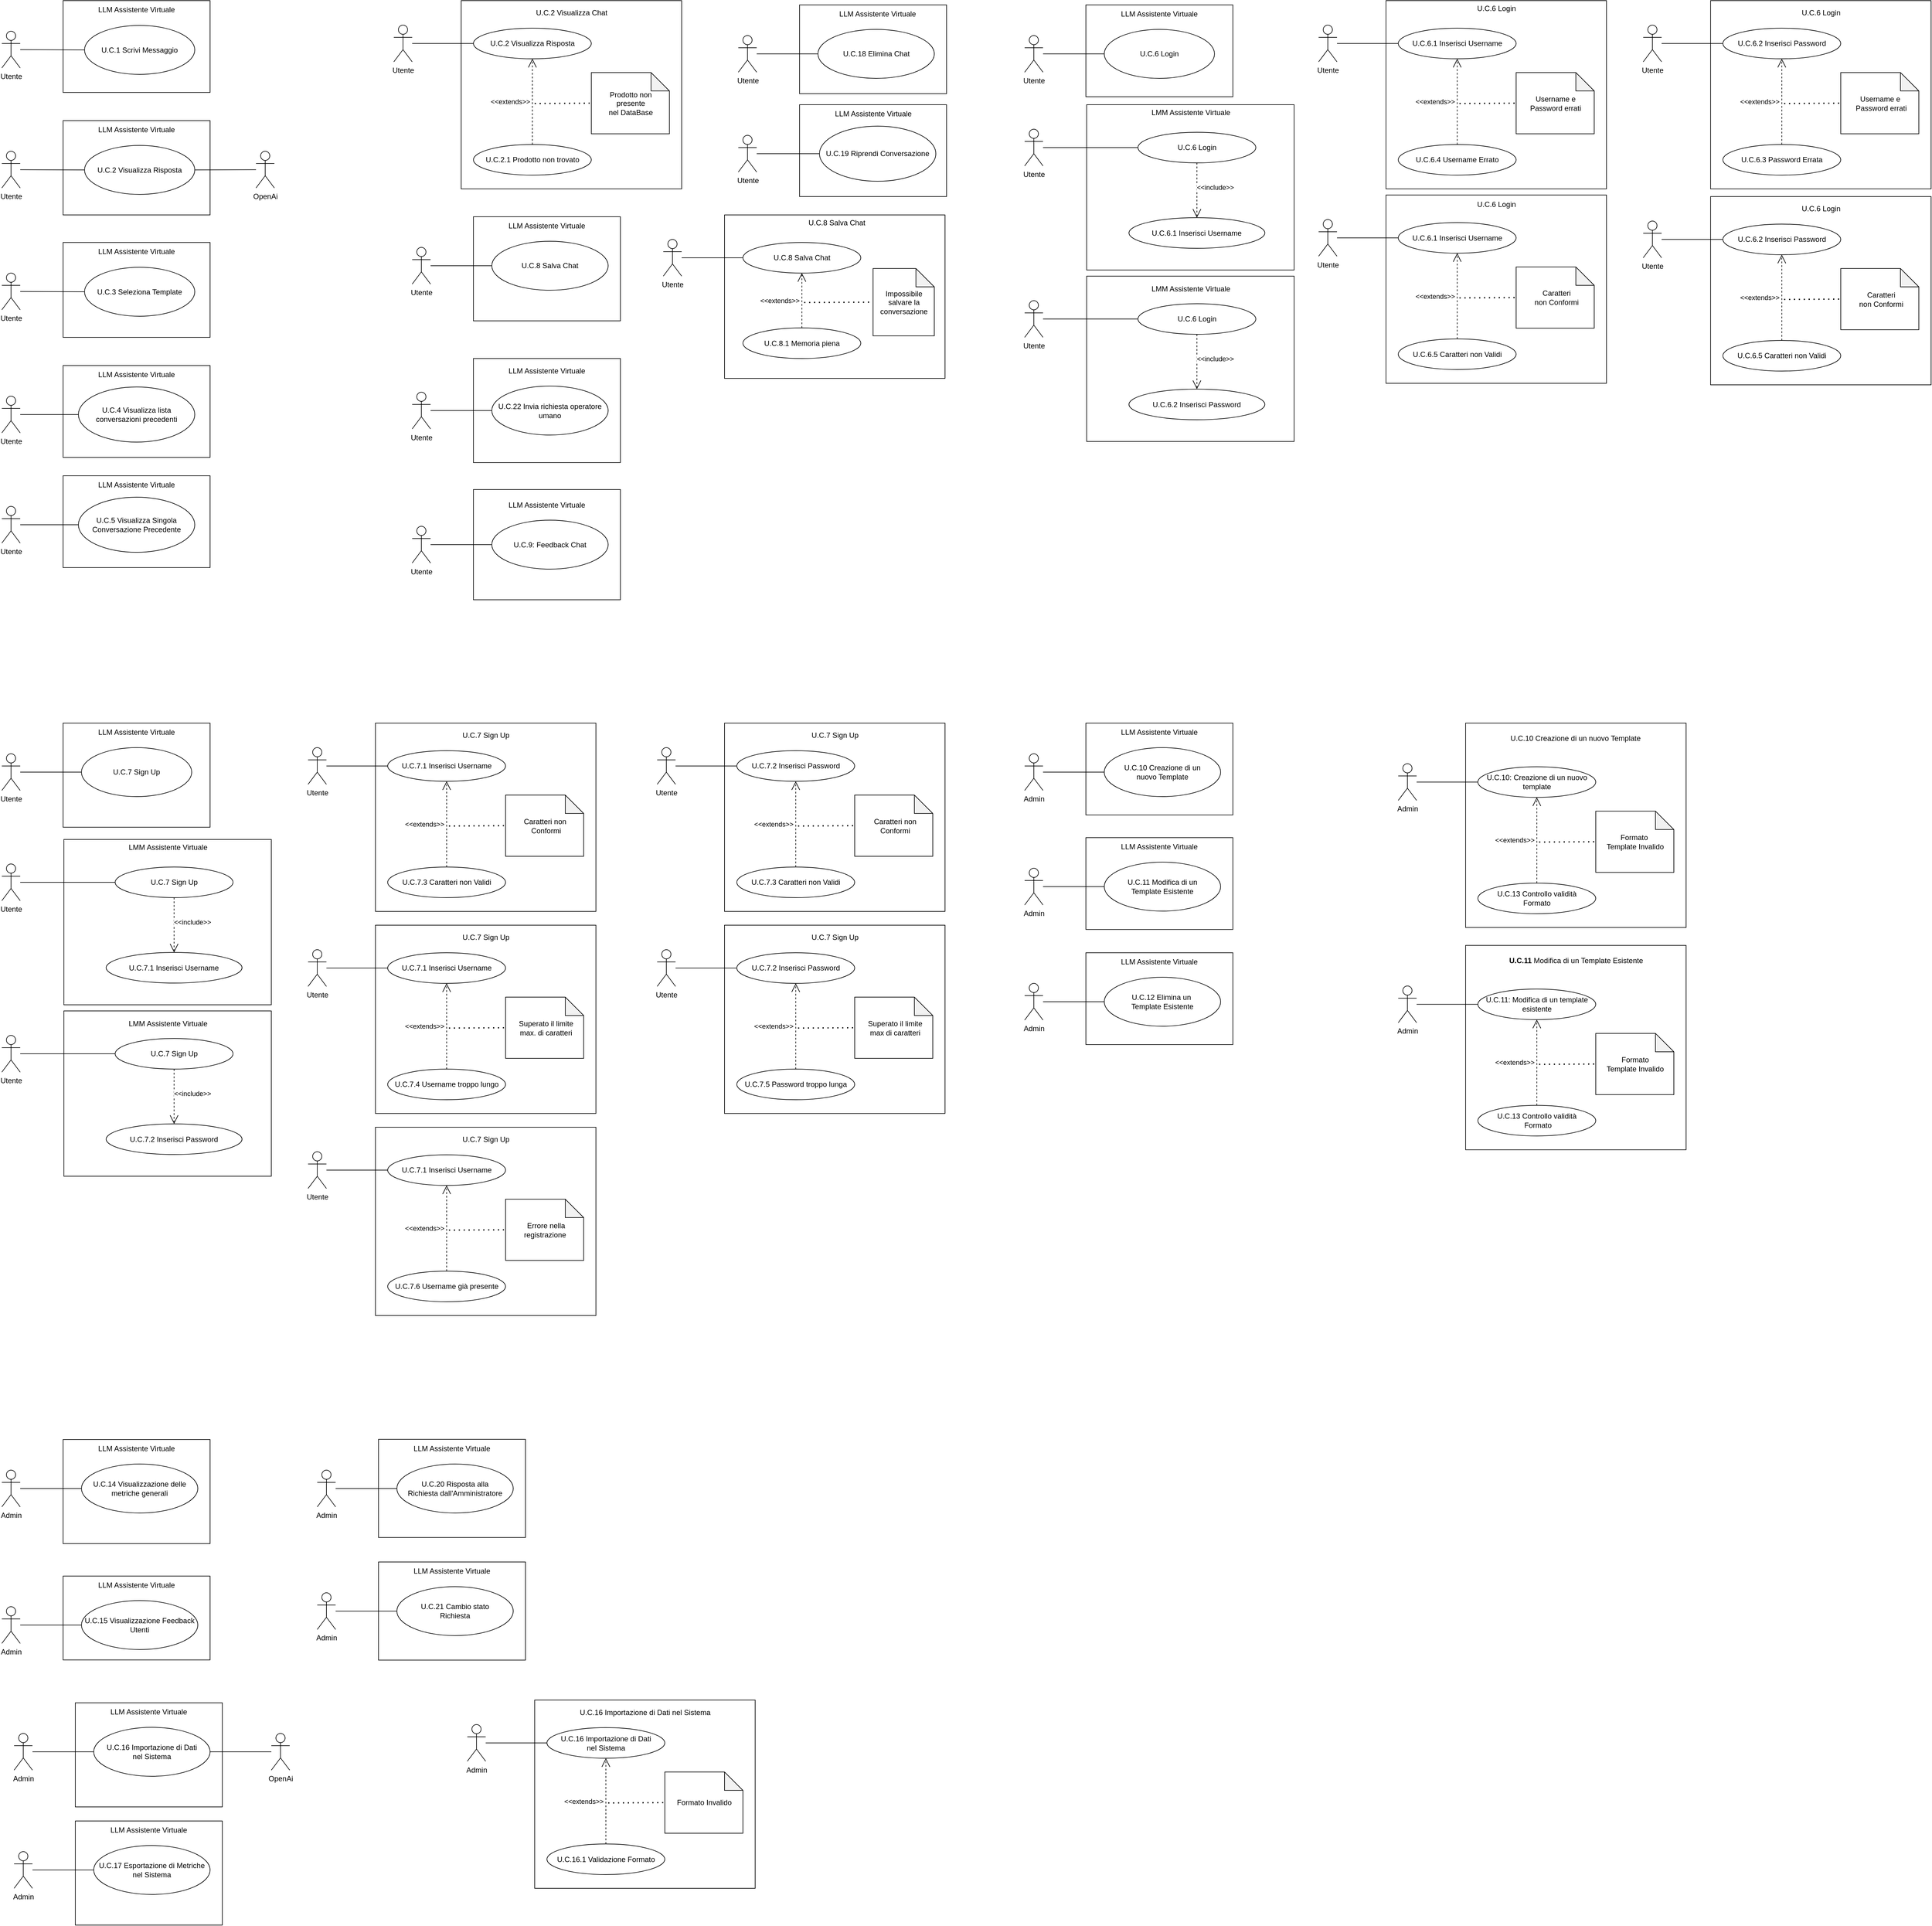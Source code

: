 <mxfile version="26.0.9">
  <diagram id="0WeiMkMH_n1F1Pwc_BeX" name="Pagina-2">
    <mxGraphModel dx="1194" dy="877" grid="1" gridSize="10" guides="1" tooltips="1" connect="1" arrows="1" fold="1" page="1" pageScale="1" pageWidth="1654" pageHeight="1169" math="0" shadow="0">
      <root>
        <mxCell id="0" />
        <mxCell id="1" parent="0" />
        <mxCell id="0Q-Z46yVu78t82k5OUXV-1" value="Utente" style="shape=umlActor;verticalLabelPosition=bottom;verticalAlign=top;html=1;outlineConnect=0;" parent="1" vertex="1">
          <mxGeometry x="30" y="60" width="30" height="60" as="geometry" />
        </mxCell>
        <mxCell id="0Q-Z46yVu78t82k5OUXV-2" value="" style="rounded=0;whiteSpace=wrap;html=1;" parent="1" vertex="1">
          <mxGeometry x="130" y="10" width="240" height="150" as="geometry" />
        </mxCell>
        <mxCell id="0Q-Z46yVu78t82k5OUXV-3" value="LLM Assistente Virtuale" style="text;html=1;align=center;verticalAlign=middle;whiteSpace=wrap;rounded=0;" parent="1" vertex="1">
          <mxGeometry x="185" y="10" width="130" height="30" as="geometry" />
        </mxCell>
        <mxCell id="0Q-Z46yVu78t82k5OUXV-4" value="U.C.1 Scrivi Messaggio" style="ellipse;whiteSpace=wrap;html=1;" parent="1" vertex="1">
          <mxGeometry x="165" y="50.5" width="180" height="80" as="geometry" />
        </mxCell>
        <mxCell id="0Q-Z46yVu78t82k5OUXV-5" value="" style="endArrow=none;html=1;rounded=0;entryX=0;entryY=0.5;entryDx=0;entryDy=0;" parent="1" source="0Q-Z46yVu78t82k5OUXV-1" target="0Q-Z46yVu78t82k5OUXV-4" edge="1">
          <mxGeometry width="50" height="50" relative="1" as="geometry">
            <mxPoint x="80" y="250" as="sourcePoint" />
            <mxPoint x="130" y="200" as="targetPoint" />
          </mxGeometry>
        </mxCell>
        <mxCell id="RF9o575scOdGBYsbL9Bb-1" value="" style="rounded=0;whiteSpace=wrap;html=1;" parent="1" vertex="1">
          <mxGeometry x="780" y="10" width="360" height="307.5" as="geometry" />
        </mxCell>
        <mxCell id="RF9o575scOdGBYsbL9Bb-2" value="Utente" style="shape=umlActor;verticalLabelPosition=bottom;verticalAlign=top;html=1;outlineConnect=0;" parent="1" vertex="1">
          <mxGeometry x="670" y="50" width="30" height="60" as="geometry" />
        </mxCell>
        <mxCell id="RF9o575scOdGBYsbL9Bb-3" value="U.C.2 Visualizza Risposta" style="ellipse;whiteSpace=wrap;html=1;" parent="1" vertex="1">
          <mxGeometry x="800" y="55" width="192.5" height="50" as="geometry" />
        </mxCell>
        <mxCell id="RF9o575scOdGBYsbL9Bb-4" value="U.C.2.1 Prodotto non trovato" style="ellipse;whiteSpace=wrap;html=1;" parent="1" vertex="1">
          <mxGeometry x="800" y="245" width="192.5" height="50" as="geometry" />
        </mxCell>
        <mxCell id="RF9o575scOdGBYsbL9Bb-5" value="&lt;div&gt;Prodotto non&lt;/div&gt;&lt;div&gt;presente&lt;/div&gt;&lt;div&gt;nel DataBase&lt;/div&gt;" style="shape=note;whiteSpace=wrap;html=1;backgroundOutline=1;darkOpacity=0.05;align=center;" parent="1" vertex="1">
          <mxGeometry x="992.5" y="127.5" width="127.5" height="100" as="geometry" />
        </mxCell>
        <mxCell id="RF9o575scOdGBYsbL9Bb-6" value="&amp;lt;&amp;lt;extends&amp;gt;&amp;gt;" style="endArrow=open;endSize=12;dashed=1;html=1;rounded=0;entryX=0.5;entryY=1;entryDx=0;entryDy=0;exitX=0.5;exitY=0;exitDx=0;exitDy=0;" parent="1" source="RF9o575scOdGBYsbL9Bb-4" target="RF9o575scOdGBYsbL9Bb-3" edge="1">
          <mxGeometry y="36" width="160" relative="1" as="geometry">
            <mxPoint x="810" y="195" as="sourcePoint" />
            <mxPoint x="970" y="195" as="targetPoint" />
            <mxPoint as="offset" />
          </mxGeometry>
        </mxCell>
        <mxCell id="RF9o575scOdGBYsbL9Bb-7" value="" style="endArrow=none;dashed=1;html=1;dashPattern=1 3;strokeWidth=2;rounded=0;entryX=0;entryY=0.5;entryDx=0;entryDy=0;entryPerimeter=0;" parent="1" target="RF9o575scOdGBYsbL9Bb-5" edge="1">
          <mxGeometry width="50" height="50" relative="1" as="geometry">
            <mxPoint x="900" y="178" as="sourcePoint" />
            <mxPoint x="1060" y="435" as="targetPoint" />
          </mxGeometry>
        </mxCell>
        <mxCell id="RF9o575scOdGBYsbL9Bb-8" value="&lt;span style=&quot;font-weight: 400;&quot;&gt;U.C.2 Visualizza Chat&lt;/span&gt;" style="text;align=center;fontStyle=1;verticalAlign=middle;spacingLeft=3;spacingRight=3;strokeColor=none;rotatable=0;points=[[0,0.5],[1,0.5]];portConstraint=eastwest;html=1;" parent="1" vertex="1">
          <mxGeometry x="920" y="17" width="80" height="26" as="geometry" />
        </mxCell>
        <mxCell id="RF9o575scOdGBYsbL9Bb-9" value="" style="endArrow=none;html=1;rounded=0;entryX=0;entryY=0.5;entryDx=0;entryDy=0;" parent="1" source="RF9o575scOdGBYsbL9Bb-2" target="RF9o575scOdGBYsbL9Bb-3" edge="1">
          <mxGeometry width="50" height="50" relative="1" as="geometry">
            <mxPoint x="670" y="395" as="sourcePoint" />
            <mxPoint x="720" y="345" as="targetPoint" />
          </mxGeometry>
        </mxCell>
        <mxCell id="R6dQG0pAH_0pQPWXoHSF-1" value="Utente" style="shape=umlActor;verticalLabelPosition=bottom;verticalAlign=top;html=1;outlineConnect=0;" parent="1" vertex="1">
          <mxGeometry x="30" y="656" width="30" height="60" as="geometry" />
        </mxCell>
        <mxCell id="R6dQG0pAH_0pQPWXoHSF-2" value="" style="rounded=0;whiteSpace=wrap;html=1;" parent="1" vertex="1">
          <mxGeometry x="130" y="606" width="240" height="150" as="geometry" />
        </mxCell>
        <mxCell id="R6dQG0pAH_0pQPWXoHSF-3" value="LLM Assistente Virtuale" style="text;html=1;align=center;verticalAlign=middle;whiteSpace=wrap;rounded=0;" parent="1" vertex="1">
          <mxGeometry x="185" y="606" width="130" height="30" as="geometry" />
        </mxCell>
        <mxCell id="R6dQG0pAH_0pQPWXoHSF-4" value="U.C.4 Visualizza lista conversazioni precedenti" style="ellipse;whiteSpace=wrap;html=1;" parent="1" vertex="1">
          <mxGeometry x="155" y="641" width="190" height="90" as="geometry" />
        </mxCell>
        <mxCell id="R6dQG0pAH_0pQPWXoHSF-5" value="" style="endArrow=none;html=1;rounded=0;entryX=0;entryY=0.5;entryDx=0;entryDy=0;" parent="1" source="R6dQG0pAH_0pQPWXoHSF-1" target="R6dQG0pAH_0pQPWXoHSF-4" edge="1">
          <mxGeometry width="50" height="50" relative="1" as="geometry">
            <mxPoint x="80" y="846" as="sourcePoint" />
            <mxPoint x="130" y="796" as="targetPoint" />
          </mxGeometry>
        </mxCell>
        <mxCell id="93jATTlTK8MrKwm5cMIG-1" value="Utente" style="shape=umlActor;verticalLabelPosition=bottom;verticalAlign=top;html=1;outlineConnect=0;" parent="1" vertex="1">
          <mxGeometry x="1700" y="67" width="30" height="60" as="geometry" />
        </mxCell>
        <mxCell id="93jATTlTK8MrKwm5cMIG-2" value="" style="rounded=0;whiteSpace=wrap;html=1;" parent="1" vertex="1">
          <mxGeometry x="1800" y="17" width="240" height="150" as="geometry" />
        </mxCell>
        <mxCell id="93jATTlTK8MrKwm5cMIG-3" value="LLM Assistente Virtuale" style="text;html=1;align=center;verticalAlign=middle;whiteSpace=wrap;rounded=0;" parent="1" vertex="1">
          <mxGeometry x="1855" y="17" width="130" height="30" as="geometry" />
        </mxCell>
        <mxCell id="93jATTlTK8MrKwm5cMIG-4" value="U.C.6 Login" style="ellipse;whiteSpace=wrap;html=1;" parent="1" vertex="1">
          <mxGeometry x="1830" y="57" width="180" height="80" as="geometry" />
        </mxCell>
        <mxCell id="93jATTlTK8MrKwm5cMIG-5" value="" style="endArrow=none;html=1;rounded=0;entryX=0;entryY=0.5;entryDx=0;entryDy=0;" parent="1" source="93jATTlTK8MrKwm5cMIG-1" target="93jATTlTK8MrKwm5cMIG-4" edge="1">
          <mxGeometry width="50" height="50" relative="1" as="geometry">
            <mxPoint x="1750" y="257" as="sourcePoint" />
            <mxPoint x="1800" y="207" as="targetPoint" />
          </mxGeometry>
        </mxCell>
        <mxCell id="yS394_LmMg1O5QsdOu2U-8" value="" style="rounded=0;whiteSpace=wrap;html=1;" parent="1" vertex="1">
          <mxGeometry x="1801.25" y="180" width="338.75" height="270" as="geometry" />
        </mxCell>
        <mxCell id="yS394_LmMg1O5QsdOu2U-9" value="Utente" style="shape=umlActor;verticalLabelPosition=bottom;verticalAlign=top;html=1;outlineConnect=0;" parent="1" vertex="1">
          <mxGeometry x="1700" y="220" width="30" height="60" as="geometry" />
        </mxCell>
        <mxCell id="yS394_LmMg1O5QsdOu2U-10" value="U.C.6 Login" style="ellipse;whiteSpace=wrap;html=1;" parent="1" vertex="1">
          <mxGeometry x="1885" y="225" width="192.5" height="50" as="geometry" />
        </mxCell>
        <mxCell id="yS394_LmMg1O5QsdOu2U-11" value="&lt;span style=&quot;font-weight: 400;&quot;&gt;LMM Assistente Virtuale&lt;/span&gt;" style="text;align=center;fontStyle=1;verticalAlign=middle;spacingLeft=3;spacingRight=3;strokeColor=none;rotatable=0;points=[[0,0.5],[1,0.5]];portConstraint=eastwest;html=1;" parent="1" vertex="1">
          <mxGeometry x="1930.63" y="180" width="80" height="26" as="geometry" />
        </mxCell>
        <mxCell id="yS394_LmMg1O5QsdOu2U-12" value="" style="endArrow=none;html=1;rounded=0;entryX=0;entryY=0.5;entryDx=0;entryDy=0;" parent="1" source="yS394_LmMg1O5QsdOu2U-9" target="yS394_LmMg1O5QsdOu2U-10" edge="1">
          <mxGeometry width="50" height="50" relative="1" as="geometry">
            <mxPoint x="1691.25" y="565" as="sourcePoint" />
            <mxPoint x="1741.25" y="515" as="targetPoint" />
          </mxGeometry>
        </mxCell>
        <mxCell id="yS394_LmMg1O5QsdOu2U-13" value="U.C.6.1 Inserisci Username" style="ellipse;whiteSpace=wrap;html=1;" parent="1" vertex="1">
          <mxGeometry x="1870.31" y="364.5" width="221.88" height="50" as="geometry" />
        </mxCell>
        <mxCell id="yS394_LmMg1O5QsdOu2U-14" value="&amp;lt;&amp;lt;include&amp;gt;&amp;gt;" style="endArrow=open;endSize=12;dashed=1;html=1;rounded=0;exitX=0.5;exitY=1;exitDx=0;exitDy=0;entryX=0.5;entryY=0;entryDx=0;entryDy=0;" parent="1" source="yS394_LmMg1O5QsdOu2U-10" target="yS394_LmMg1O5QsdOu2U-13" edge="1">
          <mxGeometry x="-0.111" y="30" width="160" relative="1" as="geometry">
            <mxPoint x="1721.25" y="445" as="sourcePoint" />
            <mxPoint x="1881.25" y="445" as="targetPoint" />
            <mxPoint as="offset" />
          </mxGeometry>
        </mxCell>
        <mxCell id="yS394_LmMg1O5QsdOu2U-15" value="" style="rounded=0;whiteSpace=wrap;html=1;" parent="1" vertex="1">
          <mxGeometry x="1801.25" y="460" width="338.75" height="270" as="geometry" />
        </mxCell>
        <mxCell id="yS394_LmMg1O5QsdOu2U-16" value="Utente" style="shape=umlActor;verticalLabelPosition=bottom;verticalAlign=top;html=1;outlineConnect=0;" parent="1" vertex="1">
          <mxGeometry x="1700" y="500" width="30" height="60" as="geometry" />
        </mxCell>
        <mxCell id="yS394_LmMg1O5QsdOu2U-17" value="U.C.6 Login" style="ellipse;whiteSpace=wrap;html=1;" parent="1" vertex="1">
          <mxGeometry x="1885" y="505" width="192.5" height="50" as="geometry" />
        </mxCell>
        <mxCell id="yS394_LmMg1O5QsdOu2U-18" value="&lt;span style=&quot;font-weight: 400;&quot;&gt;LMM Assistente Virtuale&lt;/span&gt;" style="text;align=center;fontStyle=1;verticalAlign=middle;spacingLeft=3;spacingRight=3;strokeColor=none;rotatable=0;points=[[0,0.5],[1,0.5]];portConstraint=eastwest;html=1;" parent="1" vertex="1">
          <mxGeometry x="1930.63" y="468.25" width="80" height="26" as="geometry" />
        </mxCell>
        <mxCell id="yS394_LmMg1O5QsdOu2U-19" value="" style="endArrow=none;html=1;rounded=0;entryX=0;entryY=0.5;entryDx=0;entryDy=0;" parent="1" source="yS394_LmMg1O5QsdOu2U-16" target="yS394_LmMg1O5QsdOu2U-17" edge="1">
          <mxGeometry width="50" height="50" relative="1" as="geometry">
            <mxPoint x="1691.25" y="845" as="sourcePoint" />
            <mxPoint x="1741.25" y="795" as="targetPoint" />
          </mxGeometry>
        </mxCell>
        <mxCell id="yS394_LmMg1O5QsdOu2U-20" value="U.C.6.2 Inserisci Password" style="ellipse;whiteSpace=wrap;html=1;" parent="1" vertex="1">
          <mxGeometry x="1870.31" y="644.5" width="221.88" height="50" as="geometry" />
        </mxCell>
        <mxCell id="yS394_LmMg1O5QsdOu2U-21" value="&amp;lt;&amp;lt;include&amp;gt;&amp;gt;" style="endArrow=open;endSize=12;dashed=1;html=1;rounded=0;exitX=0.5;exitY=1;exitDx=0;exitDy=0;entryX=0.5;entryY=0;entryDx=0;entryDy=0;" parent="1" source="yS394_LmMg1O5QsdOu2U-17" target="yS394_LmMg1O5QsdOu2U-20" edge="1">
          <mxGeometry x="-0.111" y="30" width="160" relative="1" as="geometry">
            <mxPoint x="1721.25" y="725" as="sourcePoint" />
            <mxPoint x="1881.25" y="725" as="targetPoint" />
            <mxPoint as="offset" />
          </mxGeometry>
        </mxCell>
        <mxCell id="18eHauJZXy3OUxjBwogQ-1" value="" style="rounded=0;whiteSpace=wrap;html=1;" parent="1" vertex="1">
          <mxGeometry x="2290" y="10" width="360" height="307.5" as="geometry" />
        </mxCell>
        <mxCell id="18eHauJZXy3OUxjBwogQ-2" value="Utente" style="shape=umlActor;verticalLabelPosition=bottom;verticalAlign=top;html=1;outlineConnect=0;" parent="1" vertex="1">
          <mxGeometry x="2180" y="50" width="30" height="60" as="geometry" />
        </mxCell>
        <mxCell id="18eHauJZXy3OUxjBwogQ-3" value="U.C.6.1 Inserisci Username" style="ellipse;whiteSpace=wrap;html=1;" parent="1" vertex="1">
          <mxGeometry x="2310" y="55" width="192.5" height="50" as="geometry" />
        </mxCell>
        <mxCell id="18eHauJZXy3OUxjBwogQ-4" value="U.C.6.4 Username Errato" style="ellipse;whiteSpace=wrap;html=1;" parent="1" vertex="1">
          <mxGeometry x="2310" y="245" width="192.5" height="50" as="geometry" />
        </mxCell>
        <mxCell id="18eHauJZXy3OUxjBwogQ-5" value="&amp;nbsp;Username e&amp;nbsp;&lt;div&gt;Password errati&lt;/div&gt;" style="shape=note;whiteSpace=wrap;html=1;backgroundOutline=1;darkOpacity=0.05;align=center;" parent="1" vertex="1">
          <mxGeometry x="2502.5" y="127.5" width="127.5" height="100" as="geometry" />
        </mxCell>
        <mxCell id="18eHauJZXy3OUxjBwogQ-6" value="&amp;lt;&amp;lt;extends&amp;gt;&amp;gt;" style="endArrow=open;endSize=12;dashed=1;html=1;rounded=0;entryX=0.5;entryY=1;entryDx=0;entryDy=0;exitX=0.5;exitY=0;exitDx=0;exitDy=0;" parent="1" source="18eHauJZXy3OUxjBwogQ-4" target="18eHauJZXy3OUxjBwogQ-3" edge="1">
          <mxGeometry y="36" width="160" relative="1" as="geometry">
            <mxPoint x="2320" y="195" as="sourcePoint" />
            <mxPoint x="2480" y="195" as="targetPoint" />
            <mxPoint as="offset" />
          </mxGeometry>
        </mxCell>
        <mxCell id="18eHauJZXy3OUxjBwogQ-7" value="" style="endArrow=none;dashed=1;html=1;dashPattern=1 3;strokeWidth=2;rounded=0;entryX=0;entryY=0.5;entryDx=0;entryDy=0;entryPerimeter=0;" parent="1" target="18eHauJZXy3OUxjBwogQ-5" edge="1">
          <mxGeometry width="50" height="50" relative="1" as="geometry">
            <mxPoint x="2410" y="178" as="sourcePoint" />
            <mxPoint x="2570" y="435" as="targetPoint" />
          </mxGeometry>
        </mxCell>
        <mxCell id="18eHauJZXy3OUxjBwogQ-8" value="&lt;span style=&quot;font-weight: 400;&quot;&gt;U.C.6 Login&lt;/span&gt;" style="text;align=center;fontStyle=1;verticalAlign=middle;spacingLeft=3;spacingRight=3;strokeColor=none;rotatable=0;points=[[0,0.5],[1,0.5]];portConstraint=eastwest;html=1;" parent="1" vertex="1">
          <mxGeometry x="2430" y="10" width="80" height="26" as="geometry" />
        </mxCell>
        <mxCell id="18eHauJZXy3OUxjBwogQ-9" value="" style="endArrow=none;html=1;rounded=0;entryX=0;entryY=0.5;entryDx=0;entryDy=0;" parent="1" source="18eHauJZXy3OUxjBwogQ-2" target="18eHauJZXy3OUxjBwogQ-3" edge="1">
          <mxGeometry width="50" height="50" relative="1" as="geometry">
            <mxPoint x="2180" y="395" as="sourcePoint" />
            <mxPoint x="2230" y="345" as="targetPoint" />
          </mxGeometry>
        </mxCell>
        <mxCell id="18eHauJZXy3OUxjBwogQ-10" value="" style="rounded=0;whiteSpace=wrap;html=1;" parent="1" vertex="1">
          <mxGeometry x="2290" y="327.5" width="360" height="307.5" as="geometry" />
        </mxCell>
        <mxCell id="18eHauJZXy3OUxjBwogQ-11" value="Utente" style="shape=umlActor;verticalLabelPosition=bottom;verticalAlign=top;html=1;outlineConnect=0;" parent="1" vertex="1">
          <mxGeometry x="2180" y="367.5" width="30" height="60" as="geometry" />
        </mxCell>
        <mxCell id="18eHauJZXy3OUxjBwogQ-12" value="U.C.6.1 Inserisci Username" style="ellipse;whiteSpace=wrap;html=1;" parent="1" vertex="1">
          <mxGeometry x="2310" y="372.5" width="192.5" height="50" as="geometry" />
        </mxCell>
        <mxCell id="18eHauJZXy3OUxjBwogQ-13" value="U.C.6.5 Caratteri non Validi" style="ellipse;whiteSpace=wrap;html=1;" parent="1" vertex="1">
          <mxGeometry x="2310" y="562.5" width="192.5" height="50" as="geometry" />
        </mxCell>
        <mxCell id="18eHauJZXy3OUxjBwogQ-14" value="&amp;nbsp;Caratteri&lt;div&gt;&amp;nbsp;non Conformi&lt;/div&gt;" style="shape=note;whiteSpace=wrap;html=1;backgroundOutline=1;darkOpacity=0.05;align=center;" parent="1" vertex="1">
          <mxGeometry x="2502.5" y="445" width="127.5" height="100" as="geometry" />
        </mxCell>
        <mxCell id="18eHauJZXy3OUxjBwogQ-15" value="&amp;lt;&amp;lt;extends&amp;gt;&amp;gt;" style="endArrow=open;endSize=12;dashed=1;html=1;rounded=0;entryX=0.5;entryY=1;entryDx=0;entryDy=0;exitX=0.5;exitY=0;exitDx=0;exitDy=0;" parent="1" source="18eHauJZXy3OUxjBwogQ-13" target="18eHauJZXy3OUxjBwogQ-12" edge="1">
          <mxGeometry y="36" width="160" relative="1" as="geometry">
            <mxPoint x="2320" y="512.5" as="sourcePoint" />
            <mxPoint x="2480" y="512.5" as="targetPoint" />
            <mxPoint as="offset" />
          </mxGeometry>
        </mxCell>
        <mxCell id="18eHauJZXy3OUxjBwogQ-16" value="" style="endArrow=none;dashed=1;html=1;dashPattern=1 3;strokeWidth=2;rounded=0;entryX=0;entryY=0.5;entryDx=0;entryDy=0;entryPerimeter=0;" parent="1" target="18eHauJZXy3OUxjBwogQ-14" edge="1">
          <mxGeometry width="50" height="50" relative="1" as="geometry">
            <mxPoint x="2410" y="495.5" as="sourcePoint" />
            <mxPoint x="2570" y="752.5" as="targetPoint" />
          </mxGeometry>
        </mxCell>
        <mxCell id="18eHauJZXy3OUxjBwogQ-17" value="&lt;span style=&quot;font-weight: 400;&quot;&gt;U.C.6 Login&lt;/span&gt;" style="text;align=center;fontStyle=1;verticalAlign=middle;spacingLeft=3;spacingRight=3;strokeColor=none;rotatable=0;points=[[0,0.5],[1,0.5]];portConstraint=eastwest;html=1;" parent="1" vertex="1">
          <mxGeometry x="2430" y="330" width="80" height="26" as="geometry" />
        </mxCell>
        <mxCell id="18eHauJZXy3OUxjBwogQ-18" value="" style="endArrow=none;html=1;rounded=0;entryX=0;entryY=0.5;entryDx=0;entryDy=0;" parent="1" source="18eHauJZXy3OUxjBwogQ-11" target="18eHauJZXy3OUxjBwogQ-12" edge="1">
          <mxGeometry width="50" height="50" relative="1" as="geometry">
            <mxPoint x="2180" y="712.5" as="sourcePoint" />
            <mxPoint x="2230" y="662.5" as="targetPoint" />
          </mxGeometry>
        </mxCell>
        <mxCell id="5R9TT6Z3W3TQEjbvy7hD-1" value="" style="rounded=0;whiteSpace=wrap;html=1;" parent="1" vertex="1">
          <mxGeometry x="2820" y="10" width="360" height="307.5" as="geometry" />
        </mxCell>
        <mxCell id="5R9TT6Z3W3TQEjbvy7hD-2" value="Utente" style="shape=umlActor;verticalLabelPosition=bottom;verticalAlign=top;html=1;outlineConnect=0;" parent="1" vertex="1">
          <mxGeometry x="2710" y="50" width="30" height="60" as="geometry" />
        </mxCell>
        <mxCell id="5R9TT6Z3W3TQEjbvy7hD-3" value="U.C.6.2 Inserisci Password" style="ellipse;whiteSpace=wrap;html=1;" parent="1" vertex="1">
          <mxGeometry x="2840" y="55" width="192.5" height="50" as="geometry" />
        </mxCell>
        <mxCell id="5R9TT6Z3W3TQEjbvy7hD-4" value="U.C.6.3 Password Errata" style="ellipse;whiteSpace=wrap;html=1;" parent="1" vertex="1">
          <mxGeometry x="2840" y="245" width="192.5" height="50" as="geometry" />
        </mxCell>
        <mxCell id="5R9TT6Z3W3TQEjbvy7hD-5" value="Username&lt;span style=&quot;background-color: transparent; color: light-dark(rgb(0, 0, 0), rgb(255, 255, 255));&quot;&gt;&amp;nbsp;e&lt;/span&gt;&lt;div&gt;&lt;span style=&quot;background-color: transparent; color: light-dark(rgb(0, 0, 0), rgb(255, 255, 255));&quot;&gt;&amp;nbsp;Password errati&lt;/span&gt;&lt;/div&gt;" style="shape=note;whiteSpace=wrap;html=1;backgroundOutline=1;darkOpacity=0.05;align=center;" parent="1" vertex="1">
          <mxGeometry x="3032.5" y="127.5" width="127.5" height="100" as="geometry" />
        </mxCell>
        <mxCell id="5R9TT6Z3W3TQEjbvy7hD-6" value="&amp;lt;&amp;lt;extends&amp;gt;&amp;gt;" style="endArrow=open;endSize=12;dashed=1;html=1;rounded=0;entryX=0.5;entryY=1;entryDx=0;entryDy=0;exitX=0.5;exitY=0;exitDx=0;exitDy=0;" parent="1" source="5R9TT6Z3W3TQEjbvy7hD-4" target="5R9TT6Z3W3TQEjbvy7hD-3" edge="1">
          <mxGeometry y="36" width="160" relative="1" as="geometry">
            <mxPoint x="2850" y="195" as="sourcePoint" />
            <mxPoint x="3010" y="195" as="targetPoint" />
            <mxPoint as="offset" />
          </mxGeometry>
        </mxCell>
        <mxCell id="5R9TT6Z3W3TQEjbvy7hD-7" value="" style="endArrow=none;dashed=1;html=1;dashPattern=1 3;strokeWidth=2;rounded=0;entryX=0;entryY=0.5;entryDx=0;entryDy=0;entryPerimeter=0;" parent="1" target="5R9TT6Z3W3TQEjbvy7hD-5" edge="1">
          <mxGeometry width="50" height="50" relative="1" as="geometry">
            <mxPoint x="2940" y="178" as="sourcePoint" />
            <mxPoint x="3100" y="435" as="targetPoint" />
          </mxGeometry>
        </mxCell>
        <mxCell id="5R9TT6Z3W3TQEjbvy7hD-8" value="&lt;span style=&quot;font-weight: 400;&quot;&gt;U.C.6 Login&lt;/span&gt;" style="text;align=center;fontStyle=1;verticalAlign=middle;spacingLeft=3;spacingRight=3;strokeColor=none;rotatable=0;points=[[0,0.5],[1,0.5]];portConstraint=eastwest;html=1;" parent="1" vertex="1">
          <mxGeometry x="2960" y="17" width="80" height="26" as="geometry" />
        </mxCell>
        <mxCell id="5R9TT6Z3W3TQEjbvy7hD-9" value="" style="endArrow=none;html=1;rounded=0;entryX=0;entryY=0.5;entryDx=0;entryDy=0;" parent="1" source="5R9TT6Z3W3TQEjbvy7hD-2" target="5R9TT6Z3W3TQEjbvy7hD-3" edge="1">
          <mxGeometry width="50" height="50" relative="1" as="geometry">
            <mxPoint x="2710" y="395" as="sourcePoint" />
            <mxPoint x="2760" y="345" as="targetPoint" />
          </mxGeometry>
        </mxCell>
        <mxCell id="o2WmFxvKSTL9zEKOumfb-1" value="" style="rounded=0;whiteSpace=wrap;html=1;" parent="1" vertex="1">
          <mxGeometry x="2820" y="330" width="360" height="307.5" as="geometry" />
        </mxCell>
        <mxCell id="o2WmFxvKSTL9zEKOumfb-2" value="Utente" style="shape=umlActor;verticalLabelPosition=bottom;verticalAlign=top;html=1;outlineConnect=0;" parent="1" vertex="1">
          <mxGeometry x="2710" y="370" width="30" height="60" as="geometry" />
        </mxCell>
        <mxCell id="o2WmFxvKSTL9zEKOumfb-3" value="U.C.6.2 Inserisci Password" style="ellipse;whiteSpace=wrap;html=1;" parent="1" vertex="1">
          <mxGeometry x="2840" y="375" width="192.5" height="50" as="geometry" />
        </mxCell>
        <mxCell id="o2WmFxvKSTL9zEKOumfb-4" value="U.C.6.5 Caratteri non Validi" style="ellipse;whiteSpace=wrap;html=1;" parent="1" vertex="1">
          <mxGeometry x="2840" y="565" width="192.5" height="50" as="geometry" />
        </mxCell>
        <mxCell id="o2WmFxvKSTL9zEKOumfb-5" value="&amp;nbsp;Caratteri&lt;div&gt;&amp;nbsp;non&amp;nbsp;&lt;span style=&quot;background-color: transparent; color: light-dark(rgb(0, 0, 0), rgb(255, 255, 255));&quot;&gt;Conformi&lt;/span&gt;&lt;/div&gt;" style="shape=note;whiteSpace=wrap;html=1;backgroundOutline=1;darkOpacity=0.05;align=center;" parent="1" vertex="1">
          <mxGeometry x="3032.5" y="447.5" width="127.5" height="100" as="geometry" />
        </mxCell>
        <mxCell id="o2WmFxvKSTL9zEKOumfb-6" value="&amp;lt;&amp;lt;extends&amp;gt;&amp;gt;" style="endArrow=open;endSize=12;dashed=1;html=1;rounded=0;entryX=0.5;entryY=1;entryDx=0;entryDy=0;exitX=0.5;exitY=0;exitDx=0;exitDy=0;" parent="1" source="o2WmFxvKSTL9zEKOumfb-4" target="o2WmFxvKSTL9zEKOumfb-3" edge="1">
          <mxGeometry y="36" width="160" relative="1" as="geometry">
            <mxPoint x="2850" y="515" as="sourcePoint" />
            <mxPoint x="3010" y="515" as="targetPoint" />
            <mxPoint as="offset" />
          </mxGeometry>
        </mxCell>
        <mxCell id="o2WmFxvKSTL9zEKOumfb-7" value="" style="endArrow=none;dashed=1;html=1;dashPattern=1 3;strokeWidth=2;rounded=0;entryX=0;entryY=0.5;entryDx=0;entryDy=0;entryPerimeter=0;" parent="1" target="o2WmFxvKSTL9zEKOumfb-5" edge="1">
          <mxGeometry width="50" height="50" relative="1" as="geometry">
            <mxPoint x="2940" y="498" as="sourcePoint" />
            <mxPoint x="3100" y="755" as="targetPoint" />
          </mxGeometry>
        </mxCell>
        <mxCell id="o2WmFxvKSTL9zEKOumfb-8" value="&lt;span style=&quot;font-weight: 400;&quot;&gt;U.C.6 Login&lt;/span&gt;" style="text;align=center;fontStyle=1;verticalAlign=middle;spacingLeft=3;spacingRight=3;strokeColor=none;rotatable=0;points=[[0,0.5],[1,0.5]];portConstraint=eastwest;html=1;" parent="1" vertex="1">
          <mxGeometry x="2960" y="337" width="80" height="26" as="geometry" />
        </mxCell>
        <mxCell id="o2WmFxvKSTL9zEKOumfb-9" value="" style="endArrow=none;html=1;rounded=0;entryX=0;entryY=0.5;entryDx=0;entryDy=0;" parent="1" source="o2WmFxvKSTL9zEKOumfb-2" target="o2WmFxvKSTL9zEKOumfb-3" edge="1">
          <mxGeometry width="50" height="50" relative="1" as="geometry">
            <mxPoint x="2710" y="715" as="sourcePoint" />
            <mxPoint x="2760" y="665" as="targetPoint" />
          </mxGeometry>
        </mxCell>
        <mxCell id="PmPYeecK9ad-A0kC27ia-1" value="Utente" style="shape=umlActor;verticalLabelPosition=bottom;verticalAlign=top;html=1;outlineConnect=0;" parent="1" vertex="1">
          <mxGeometry x="30" y="1240" width="30" height="60" as="geometry" />
        </mxCell>
        <mxCell id="PmPYeecK9ad-A0kC27ia-2" value="" style="rounded=0;whiteSpace=wrap;html=1;" parent="1" vertex="1">
          <mxGeometry x="130" y="1190" width="240" height="170" as="geometry" />
        </mxCell>
        <mxCell id="PmPYeecK9ad-A0kC27ia-3" value="LLM Assistente Virtuale" style="text;html=1;align=center;verticalAlign=middle;whiteSpace=wrap;rounded=0;" parent="1" vertex="1">
          <mxGeometry x="185" y="1190" width="130" height="30" as="geometry" />
        </mxCell>
        <mxCell id="PmPYeecK9ad-A0kC27ia-4" value="U.C.7 Sign Up" style="ellipse;whiteSpace=wrap;html=1;" parent="1" vertex="1">
          <mxGeometry x="160" y="1230" width="180" height="80" as="geometry" />
        </mxCell>
        <mxCell id="PmPYeecK9ad-A0kC27ia-5" value="" style="endArrow=none;html=1;rounded=0;entryX=0;entryY=0.5;entryDx=0;entryDy=0;" parent="1" source="PmPYeecK9ad-A0kC27ia-1" target="PmPYeecK9ad-A0kC27ia-4" edge="1">
          <mxGeometry width="50" height="50" relative="1" as="geometry">
            <mxPoint x="80" y="1430" as="sourcePoint" />
            <mxPoint x="130" y="1380" as="targetPoint" />
          </mxGeometry>
        </mxCell>
        <mxCell id="nrKUatyU6BZyHotLKfkG-1" value="" style="rounded=0;whiteSpace=wrap;html=1;" parent="1" vertex="1">
          <mxGeometry x="131.25" y="1380" width="338.75" height="270" as="geometry" />
        </mxCell>
        <mxCell id="nrKUatyU6BZyHotLKfkG-2" value="Utente" style="shape=umlActor;verticalLabelPosition=bottom;verticalAlign=top;html=1;outlineConnect=0;" parent="1" vertex="1">
          <mxGeometry x="30" y="1420" width="30" height="60" as="geometry" />
        </mxCell>
        <mxCell id="nrKUatyU6BZyHotLKfkG-3" value="U.C.7 Sign Up" style="ellipse;whiteSpace=wrap;html=1;" parent="1" vertex="1">
          <mxGeometry x="215" y="1425" width="192.5" height="50" as="geometry" />
        </mxCell>
        <mxCell id="nrKUatyU6BZyHotLKfkG-4" value="&lt;span style=&quot;font-weight: 400;&quot;&gt;LMM Assistente Virtuale&lt;/span&gt;" style="text;align=center;fontStyle=1;verticalAlign=middle;spacingLeft=3;spacingRight=3;strokeColor=none;rotatable=0;points=[[0,0.5],[1,0.5]];portConstraint=eastwest;html=1;" parent="1" vertex="1">
          <mxGeometry x="260.63" y="1380" width="80" height="26" as="geometry" />
        </mxCell>
        <mxCell id="nrKUatyU6BZyHotLKfkG-5" value="" style="endArrow=none;html=1;rounded=0;entryX=0;entryY=0.5;entryDx=0;entryDy=0;" parent="1" source="nrKUatyU6BZyHotLKfkG-2" target="nrKUatyU6BZyHotLKfkG-3" edge="1">
          <mxGeometry width="50" height="50" relative="1" as="geometry">
            <mxPoint x="21.25" y="1765" as="sourcePoint" />
            <mxPoint x="71.25" y="1715" as="targetPoint" />
          </mxGeometry>
        </mxCell>
        <mxCell id="nrKUatyU6BZyHotLKfkG-6" value="U.C.7.1 Inserisci Username" style="ellipse;whiteSpace=wrap;html=1;" parent="1" vertex="1">
          <mxGeometry x="200.31" y="1564.5" width="221.88" height="50" as="geometry" />
        </mxCell>
        <mxCell id="nrKUatyU6BZyHotLKfkG-7" value="&amp;lt;&amp;lt;include&amp;gt;&amp;gt;" style="endArrow=open;endSize=12;dashed=1;html=1;rounded=0;exitX=0.5;exitY=1;exitDx=0;exitDy=0;entryX=0.5;entryY=0;entryDx=0;entryDy=0;" parent="1" source="nrKUatyU6BZyHotLKfkG-3" target="nrKUatyU6BZyHotLKfkG-6" edge="1">
          <mxGeometry x="-0.111" y="30" width="160" relative="1" as="geometry">
            <mxPoint x="51.25" y="1645" as="sourcePoint" />
            <mxPoint x="211.25" y="1645" as="targetPoint" />
            <mxPoint as="offset" />
          </mxGeometry>
        </mxCell>
        <mxCell id="nrKUatyU6BZyHotLKfkG-8" value="" style="rounded=0;whiteSpace=wrap;html=1;" parent="1" vertex="1">
          <mxGeometry x="131.25" y="1660" width="338.75" height="270" as="geometry" />
        </mxCell>
        <mxCell id="nrKUatyU6BZyHotLKfkG-9" value="Utente" style="shape=umlActor;verticalLabelPosition=bottom;verticalAlign=top;html=1;outlineConnect=0;" parent="1" vertex="1">
          <mxGeometry x="30" y="1700" width="30" height="60" as="geometry" />
        </mxCell>
        <mxCell id="nrKUatyU6BZyHotLKfkG-10" value="U.C.7 Sign Up" style="ellipse;whiteSpace=wrap;html=1;" parent="1" vertex="1">
          <mxGeometry x="215" y="1705" width="192.5" height="50" as="geometry" />
        </mxCell>
        <mxCell id="nrKUatyU6BZyHotLKfkG-11" value="&lt;span style=&quot;font-weight: 400;&quot;&gt;LMM Assistente Virtuale&lt;/span&gt;" style="text;align=center;fontStyle=1;verticalAlign=middle;spacingLeft=3;spacingRight=3;strokeColor=none;rotatable=0;points=[[0,0.5],[1,0.5]];portConstraint=eastwest;html=1;" parent="1" vertex="1">
          <mxGeometry x="260.63" y="1668.25" width="80" height="26" as="geometry" />
        </mxCell>
        <mxCell id="nrKUatyU6BZyHotLKfkG-12" value="" style="endArrow=none;html=1;rounded=0;entryX=0;entryY=0.5;entryDx=0;entryDy=0;" parent="1" source="nrKUatyU6BZyHotLKfkG-9" target="nrKUatyU6BZyHotLKfkG-10" edge="1">
          <mxGeometry width="50" height="50" relative="1" as="geometry">
            <mxPoint x="21.25" y="2045" as="sourcePoint" />
            <mxPoint x="71.25" y="1995" as="targetPoint" />
          </mxGeometry>
        </mxCell>
        <mxCell id="nrKUatyU6BZyHotLKfkG-13" value="U.C.7.2 Inserisci Password" style="ellipse;whiteSpace=wrap;html=1;" parent="1" vertex="1">
          <mxGeometry x="200.31" y="1844.5" width="221.88" height="50" as="geometry" />
        </mxCell>
        <mxCell id="nrKUatyU6BZyHotLKfkG-14" value="&amp;lt;&amp;lt;include&amp;gt;&amp;gt;" style="endArrow=open;endSize=12;dashed=1;html=1;rounded=0;exitX=0.5;exitY=1;exitDx=0;exitDy=0;entryX=0.5;entryY=0;entryDx=0;entryDy=0;" parent="1" source="nrKUatyU6BZyHotLKfkG-10" target="nrKUatyU6BZyHotLKfkG-13" edge="1">
          <mxGeometry x="-0.111" y="30" width="160" relative="1" as="geometry">
            <mxPoint x="51.25" y="1925" as="sourcePoint" />
            <mxPoint x="211.25" y="1925" as="targetPoint" />
            <mxPoint as="offset" />
          </mxGeometry>
        </mxCell>
        <mxCell id="A3_wvy2f1hmsFmlQ1ZDr-1" value="" style="rounded=0;whiteSpace=wrap;html=1;" parent="1" vertex="1">
          <mxGeometry x="640" y="1190" width="360" height="307.5" as="geometry" />
        </mxCell>
        <mxCell id="A3_wvy2f1hmsFmlQ1ZDr-2" value="Utente" style="shape=umlActor;verticalLabelPosition=bottom;verticalAlign=top;html=1;outlineConnect=0;" parent="1" vertex="1">
          <mxGeometry x="530" y="1230" width="30" height="60" as="geometry" />
        </mxCell>
        <mxCell id="A3_wvy2f1hmsFmlQ1ZDr-3" value="U.C.7.1 Inserisci Username" style="ellipse;whiteSpace=wrap;html=1;" parent="1" vertex="1">
          <mxGeometry x="660" y="1235" width="192.5" height="50" as="geometry" />
        </mxCell>
        <mxCell id="A3_wvy2f1hmsFmlQ1ZDr-4" value="U.C.7.3 Caratteri non Validi" style="ellipse;whiteSpace=wrap;html=1;" parent="1" vertex="1">
          <mxGeometry x="660" y="1425" width="192.5" height="50" as="geometry" />
        </mxCell>
        <mxCell id="A3_wvy2f1hmsFmlQ1ZDr-5" value="Caratteri non&lt;div&gt;&amp;nbsp;Conformi&lt;/div&gt;" style="shape=note;whiteSpace=wrap;html=1;backgroundOutline=1;darkOpacity=0.05;align=center;" parent="1" vertex="1">
          <mxGeometry x="852.5" y="1307.5" width="127.5" height="100" as="geometry" />
        </mxCell>
        <mxCell id="A3_wvy2f1hmsFmlQ1ZDr-6" value="&amp;lt;&amp;lt;extends&amp;gt;&amp;gt;" style="endArrow=open;endSize=12;dashed=1;html=1;rounded=0;entryX=0.5;entryY=1;entryDx=0;entryDy=0;exitX=0.5;exitY=0;exitDx=0;exitDy=0;" parent="1" source="A3_wvy2f1hmsFmlQ1ZDr-4" target="A3_wvy2f1hmsFmlQ1ZDr-3" edge="1">
          <mxGeometry y="36" width="160" relative="1" as="geometry">
            <mxPoint x="670" y="1375" as="sourcePoint" />
            <mxPoint x="830" y="1375" as="targetPoint" />
            <mxPoint as="offset" />
          </mxGeometry>
        </mxCell>
        <mxCell id="A3_wvy2f1hmsFmlQ1ZDr-7" value="" style="endArrow=none;dashed=1;html=1;dashPattern=1 3;strokeWidth=2;rounded=0;entryX=0;entryY=0.5;entryDx=0;entryDy=0;entryPerimeter=0;" parent="1" target="A3_wvy2f1hmsFmlQ1ZDr-5" edge="1">
          <mxGeometry width="50" height="50" relative="1" as="geometry">
            <mxPoint x="760" y="1358" as="sourcePoint" />
            <mxPoint x="920" y="1615" as="targetPoint" />
          </mxGeometry>
        </mxCell>
        <mxCell id="A3_wvy2f1hmsFmlQ1ZDr-8" value="&lt;span style=&quot;font-weight: 400;&quot;&gt;U.C.7 Sign Up&lt;/span&gt;" style="text;align=center;fontStyle=1;verticalAlign=middle;spacingLeft=3;spacingRight=3;strokeColor=none;rotatable=0;points=[[0,0.5],[1,0.5]];portConstraint=eastwest;html=1;" parent="1" vertex="1">
          <mxGeometry x="780" y="1197" width="80" height="26" as="geometry" />
        </mxCell>
        <mxCell id="A3_wvy2f1hmsFmlQ1ZDr-9" value="" style="endArrow=none;html=1;rounded=0;entryX=0;entryY=0.5;entryDx=0;entryDy=0;" parent="1" source="A3_wvy2f1hmsFmlQ1ZDr-2" target="A3_wvy2f1hmsFmlQ1ZDr-3" edge="1">
          <mxGeometry width="50" height="50" relative="1" as="geometry">
            <mxPoint x="530" y="1575" as="sourcePoint" />
            <mxPoint x="580" y="1525" as="targetPoint" />
          </mxGeometry>
        </mxCell>
        <mxCell id="PxVkCim27rBzWZ3-zZLv-1" value="" style="rounded=0;whiteSpace=wrap;html=1;" parent="1" vertex="1">
          <mxGeometry x="1210" y="1190" width="360" height="307.5" as="geometry" />
        </mxCell>
        <mxCell id="PxVkCim27rBzWZ3-zZLv-2" value="Utente" style="shape=umlActor;verticalLabelPosition=bottom;verticalAlign=top;html=1;outlineConnect=0;" parent="1" vertex="1">
          <mxGeometry x="1100" y="1230" width="30" height="60" as="geometry" />
        </mxCell>
        <mxCell id="PxVkCim27rBzWZ3-zZLv-3" value="U.C.7.2 Inserisci Password" style="ellipse;whiteSpace=wrap;html=1;" parent="1" vertex="1">
          <mxGeometry x="1230" y="1235" width="192.5" height="50" as="geometry" />
        </mxCell>
        <mxCell id="PxVkCim27rBzWZ3-zZLv-4" value="U.C.7.3 Caratteri non Validi" style="ellipse;whiteSpace=wrap;html=1;" parent="1" vertex="1">
          <mxGeometry x="1230" y="1425" width="192.5" height="50" as="geometry" />
        </mxCell>
        <mxCell id="PxVkCim27rBzWZ3-zZLv-5" value="&amp;nbsp;Caratteri non&lt;div&gt;&amp;nbsp;Conformi&lt;/div&gt;" style="shape=note;whiteSpace=wrap;html=1;backgroundOutline=1;darkOpacity=0.05;align=center;" parent="1" vertex="1">
          <mxGeometry x="1422.5" y="1307.5" width="127.5" height="100" as="geometry" />
        </mxCell>
        <mxCell id="PxVkCim27rBzWZ3-zZLv-6" value="&amp;lt;&amp;lt;extends&amp;gt;&amp;gt;" style="endArrow=open;endSize=12;dashed=1;html=1;rounded=0;entryX=0.5;entryY=1;entryDx=0;entryDy=0;exitX=0.5;exitY=0;exitDx=0;exitDy=0;" parent="1" source="PxVkCim27rBzWZ3-zZLv-4" target="PxVkCim27rBzWZ3-zZLv-3" edge="1">
          <mxGeometry y="36" width="160" relative="1" as="geometry">
            <mxPoint x="1240" y="1375" as="sourcePoint" />
            <mxPoint x="1400" y="1375" as="targetPoint" />
            <mxPoint as="offset" />
          </mxGeometry>
        </mxCell>
        <mxCell id="PxVkCim27rBzWZ3-zZLv-7" value="" style="endArrow=none;dashed=1;html=1;dashPattern=1 3;strokeWidth=2;rounded=0;entryX=0;entryY=0.5;entryDx=0;entryDy=0;entryPerimeter=0;" parent="1" target="PxVkCim27rBzWZ3-zZLv-5" edge="1">
          <mxGeometry width="50" height="50" relative="1" as="geometry">
            <mxPoint x="1330" y="1358" as="sourcePoint" />
            <mxPoint x="1490" y="1615" as="targetPoint" />
          </mxGeometry>
        </mxCell>
        <mxCell id="PxVkCim27rBzWZ3-zZLv-8" value="&lt;span style=&quot;font-weight: 400;&quot;&gt;U.C.7 Sign Up&lt;/span&gt;" style="text;align=center;fontStyle=1;verticalAlign=middle;spacingLeft=3;spacingRight=3;strokeColor=none;rotatable=0;points=[[0,0.5],[1,0.5]];portConstraint=eastwest;html=1;" parent="1" vertex="1">
          <mxGeometry x="1350" y="1197" width="80" height="26" as="geometry" />
        </mxCell>
        <mxCell id="PxVkCim27rBzWZ3-zZLv-9" value="" style="endArrow=none;html=1;rounded=0;entryX=0;entryY=0.5;entryDx=0;entryDy=0;" parent="1" source="PxVkCim27rBzWZ3-zZLv-2" target="PxVkCim27rBzWZ3-zZLv-3" edge="1">
          <mxGeometry width="50" height="50" relative="1" as="geometry">
            <mxPoint x="1100" y="1575" as="sourcePoint" />
            <mxPoint x="1150" y="1525" as="targetPoint" />
          </mxGeometry>
        </mxCell>
        <mxCell id="PxVkCim27rBzWZ3-zZLv-10" value="" style="rounded=0;whiteSpace=wrap;html=1;" parent="1" vertex="1">
          <mxGeometry x="640" y="1520" width="360" height="307.5" as="geometry" />
        </mxCell>
        <mxCell id="PxVkCim27rBzWZ3-zZLv-11" value="Utente" style="shape=umlActor;verticalLabelPosition=bottom;verticalAlign=top;html=1;outlineConnect=0;" parent="1" vertex="1">
          <mxGeometry x="530" y="1560" width="30" height="60" as="geometry" />
        </mxCell>
        <mxCell id="PxVkCim27rBzWZ3-zZLv-12" value="U.C.7.1 Inserisci Username" style="ellipse;whiteSpace=wrap;html=1;" parent="1" vertex="1">
          <mxGeometry x="660" y="1565" width="192.5" height="50" as="geometry" />
        </mxCell>
        <mxCell id="PxVkCim27rBzWZ3-zZLv-13" value="U.C.7.4 Username troppo lungo" style="ellipse;whiteSpace=wrap;html=1;" parent="1" vertex="1">
          <mxGeometry x="660" y="1755" width="192.5" height="50" as="geometry" />
        </mxCell>
        <mxCell id="PxVkCim27rBzWZ3-zZLv-14" value="&amp;nbsp;Superato il limite&lt;div&gt;&amp;nbsp;max. di caratteri&lt;/div&gt;" style="shape=note;whiteSpace=wrap;html=1;backgroundOutline=1;darkOpacity=0.05;align=center;" parent="1" vertex="1">
          <mxGeometry x="852.5" y="1637.5" width="127.5" height="100" as="geometry" />
        </mxCell>
        <mxCell id="PxVkCim27rBzWZ3-zZLv-15" value="&amp;lt;&amp;lt;extends&amp;gt;&amp;gt;" style="endArrow=open;endSize=12;dashed=1;html=1;rounded=0;entryX=0.5;entryY=1;entryDx=0;entryDy=0;exitX=0.5;exitY=0;exitDx=0;exitDy=0;" parent="1" source="PxVkCim27rBzWZ3-zZLv-13" target="PxVkCim27rBzWZ3-zZLv-12" edge="1">
          <mxGeometry y="36" width="160" relative="1" as="geometry">
            <mxPoint x="670" y="1705" as="sourcePoint" />
            <mxPoint x="830" y="1705" as="targetPoint" />
            <mxPoint as="offset" />
          </mxGeometry>
        </mxCell>
        <mxCell id="PxVkCim27rBzWZ3-zZLv-16" value="" style="endArrow=none;dashed=1;html=1;dashPattern=1 3;strokeWidth=2;rounded=0;entryX=0;entryY=0.5;entryDx=0;entryDy=0;entryPerimeter=0;" parent="1" target="PxVkCim27rBzWZ3-zZLv-14" edge="1">
          <mxGeometry width="50" height="50" relative="1" as="geometry">
            <mxPoint x="760" y="1688" as="sourcePoint" />
            <mxPoint x="920" y="1945" as="targetPoint" />
          </mxGeometry>
        </mxCell>
        <mxCell id="PxVkCim27rBzWZ3-zZLv-17" value="&lt;span style=&quot;font-weight: 400;&quot;&gt;U.C.7 Sign Up&lt;/span&gt;" style="text;align=center;fontStyle=1;verticalAlign=middle;spacingLeft=3;spacingRight=3;strokeColor=none;rotatable=0;points=[[0,0.5],[1,0.5]];portConstraint=eastwest;html=1;" parent="1" vertex="1">
          <mxGeometry x="780" y="1527" width="80" height="26" as="geometry" />
        </mxCell>
        <mxCell id="PxVkCim27rBzWZ3-zZLv-18" value="" style="endArrow=none;html=1;rounded=0;entryX=0;entryY=0.5;entryDx=0;entryDy=0;" parent="1" source="PxVkCim27rBzWZ3-zZLv-11" target="PxVkCim27rBzWZ3-zZLv-12" edge="1">
          <mxGeometry width="50" height="50" relative="1" as="geometry">
            <mxPoint x="530" y="1905" as="sourcePoint" />
            <mxPoint x="580" y="1855" as="targetPoint" />
          </mxGeometry>
        </mxCell>
        <mxCell id="PxVkCim27rBzWZ3-zZLv-19" value="" style="rounded=0;whiteSpace=wrap;html=1;" parent="1" vertex="1">
          <mxGeometry x="1210" y="1520" width="360" height="307.5" as="geometry" />
        </mxCell>
        <mxCell id="PxVkCim27rBzWZ3-zZLv-20" value="Utente" style="shape=umlActor;verticalLabelPosition=bottom;verticalAlign=top;html=1;outlineConnect=0;" parent="1" vertex="1">
          <mxGeometry x="1100" y="1560" width="30" height="60" as="geometry" />
        </mxCell>
        <mxCell id="PxVkCim27rBzWZ3-zZLv-21" value="U.C.7.2 Inserisci Password" style="ellipse;whiteSpace=wrap;html=1;" parent="1" vertex="1">
          <mxGeometry x="1230" y="1565" width="192.5" height="50" as="geometry" />
        </mxCell>
        <mxCell id="PxVkCim27rBzWZ3-zZLv-22" value="U.C.7.5 Password troppo lunga" style="ellipse;whiteSpace=wrap;html=1;" parent="1" vertex="1">
          <mxGeometry x="1230" y="1755" width="192.5" height="50" as="geometry" />
        </mxCell>
        <mxCell id="PxVkCim27rBzWZ3-zZLv-23" value="&amp;nbsp;Superato il limite&lt;div&gt;&amp;nbsp;max di caratteri&lt;/div&gt;" style="shape=note;whiteSpace=wrap;html=1;backgroundOutline=1;darkOpacity=0.05;align=center;" parent="1" vertex="1">
          <mxGeometry x="1422.5" y="1637.5" width="127.5" height="100" as="geometry" />
        </mxCell>
        <mxCell id="PxVkCim27rBzWZ3-zZLv-24" value="&amp;lt;&amp;lt;extends&amp;gt;&amp;gt;" style="endArrow=open;endSize=12;dashed=1;html=1;rounded=0;entryX=0.5;entryY=1;entryDx=0;entryDy=0;exitX=0.5;exitY=0;exitDx=0;exitDy=0;" parent="1" source="PxVkCim27rBzWZ3-zZLv-22" target="PxVkCim27rBzWZ3-zZLv-21" edge="1">
          <mxGeometry y="36" width="160" relative="1" as="geometry">
            <mxPoint x="1240" y="1705" as="sourcePoint" />
            <mxPoint x="1400" y="1705" as="targetPoint" />
            <mxPoint as="offset" />
          </mxGeometry>
        </mxCell>
        <mxCell id="PxVkCim27rBzWZ3-zZLv-25" value="" style="endArrow=none;dashed=1;html=1;dashPattern=1 3;strokeWidth=2;rounded=0;entryX=0;entryY=0.5;entryDx=0;entryDy=0;entryPerimeter=0;" parent="1" target="PxVkCim27rBzWZ3-zZLv-23" edge="1">
          <mxGeometry width="50" height="50" relative="1" as="geometry">
            <mxPoint x="1330" y="1688" as="sourcePoint" />
            <mxPoint x="1490" y="1945" as="targetPoint" />
          </mxGeometry>
        </mxCell>
        <mxCell id="PxVkCim27rBzWZ3-zZLv-26" value="&lt;span style=&quot;font-weight: 400;&quot;&gt;U.C.7 Sign Up&lt;/span&gt;" style="text;align=center;fontStyle=1;verticalAlign=middle;spacingLeft=3;spacingRight=3;strokeColor=none;rotatable=0;points=[[0,0.5],[1,0.5]];portConstraint=eastwest;html=1;" parent="1" vertex="1">
          <mxGeometry x="1350" y="1527" width="80" height="26" as="geometry" />
        </mxCell>
        <mxCell id="PxVkCim27rBzWZ3-zZLv-27" value="" style="endArrow=none;html=1;rounded=0;entryX=0;entryY=0.5;entryDx=0;entryDy=0;" parent="1" source="PxVkCim27rBzWZ3-zZLv-20" target="PxVkCim27rBzWZ3-zZLv-21" edge="1">
          <mxGeometry width="50" height="50" relative="1" as="geometry">
            <mxPoint x="1100" y="1905" as="sourcePoint" />
            <mxPoint x="1150" y="1855" as="targetPoint" />
          </mxGeometry>
        </mxCell>
        <mxCell id="4hn2NL57cicOQfGzYyun-1" value="" style="rounded=0;whiteSpace=wrap;html=1;" parent="1" vertex="1">
          <mxGeometry x="640" y="1850" width="360" height="307.5" as="geometry" />
        </mxCell>
        <mxCell id="4hn2NL57cicOQfGzYyun-2" value="Utente" style="shape=umlActor;verticalLabelPosition=bottom;verticalAlign=top;html=1;outlineConnect=0;" parent="1" vertex="1">
          <mxGeometry x="530" y="1890" width="30" height="60" as="geometry" />
        </mxCell>
        <mxCell id="4hn2NL57cicOQfGzYyun-3" value="U.C.7.1 Inserisci Username" style="ellipse;whiteSpace=wrap;html=1;" parent="1" vertex="1">
          <mxGeometry x="660" y="1895" width="192.5" height="50" as="geometry" />
        </mxCell>
        <mxCell id="4hn2NL57cicOQfGzYyun-4" value="U.C.7.6 Username già presente" style="ellipse;whiteSpace=wrap;html=1;" parent="1" vertex="1">
          <mxGeometry x="660" y="2085" width="192.5" height="50" as="geometry" />
        </mxCell>
        <mxCell id="4hn2NL57cicOQfGzYyun-5" value="&amp;nbsp;Errore nella registrazione" style="shape=note;whiteSpace=wrap;html=1;backgroundOutline=1;darkOpacity=0.05;align=center;" parent="1" vertex="1">
          <mxGeometry x="852.5" y="1967.5" width="127.5" height="100" as="geometry" />
        </mxCell>
        <mxCell id="4hn2NL57cicOQfGzYyun-6" value="&amp;lt;&amp;lt;extends&amp;gt;&amp;gt;" style="endArrow=open;endSize=12;dashed=1;html=1;rounded=0;entryX=0.5;entryY=1;entryDx=0;entryDy=0;exitX=0.5;exitY=0;exitDx=0;exitDy=0;" parent="1" source="4hn2NL57cicOQfGzYyun-4" target="4hn2NL57cicOQfGzYyun-3" edge="1">
          <mxGeometry y="36" width="160" relative="1" as="geometry">
            <mxPoint x="670" y="2035" as="sourcePoint" />
            <mxPoint x="830" y="2035" as="targetPoint" />
            <mxPoint as="offset" />
          </mxGeometry>
        </mxCell>
        <mxCell id="4hn2NL57cicOQfGzYyun-7" value="" style="endArrow=none;dashed=1;html=1;dashPattern=1 3;strokeWidth=2;rounded=0;entryX=0;entryY=0.5;entryDx=0;entryDy=0;entryPerimeter=0;" parent="1" target="4hn2NL57cicOQfGzYyun-5" edge="1">
          <mxGeometry width="50" height="50" relative="1" as="geometry">
            <mxPoint x="760" y="2018" as="sourcePoint" />
            <mxPoint x="920" y="2275" as="targetPoint" />
          </mxGeometry>
        </mxCell>
        <mxCell id="4hn2NL57cicOQfGzYyun-8" value="&lt;span style=&quot;font-weight: 400;&quot;&gt;U.C.7 Sign Up&lt;/span&gt;" style="text;align=center;fontStyle=1;verticalAlign=middle;spacingLeft=3;spacingRight=3;strokeColor=none;rotatable=0;points=[[0,0.5],[1,0.5]];portConstraint=eastwest;html=1;" parent="1" vertex="1">
          <mxGeometry x="780" y="1857" width="80" height="26" as="geometry" />
        </mxCell>
        <mxCell id="4hn2NL57cicOQfGzYyun-9" value="" style="endArrow=none;html=1;rounded=0;entryX=0;entryY=0.5;entryDx=0;entryDy=0;" parent="1" source="4hn2NL57cicOQfGzYyun-2" target="4hn2NL57cicOQfGzYyun-3" edge="1">
          <mxGeometry width="50" height="50" relative="1" as="geometry">
            <mxPoint x="530" y="2235" as="sourcePoint" />
            <mxPoint x="580" y="2185" as="targetPoint" />
          </mxGeometry>
        </mxCell>
        <mxCell id="biGX9nDdHen02SZw9W0T-1" value="Utente" style="shape=umlActor;verticalLabelPosition=bottom;verticalAlign=top;html=1;outlineConnect=0;" parent="1" vertex="1">
          <mxGeometry x="700" y="413" width="30" height="60" as="geometry" />
        </mxCell>
        <mxCell id="biGX9nDdHen02SZw9W0T-2" value="" style="rounded=0;whiteSpace=wrap;html=1;" parent="1" vertex="1">
          <mxGeometry x="800" y="363" width="240" height="170" as="geometry" />
        </mxCell>
        <mxCell id="biGX9nDdHen02SZw9W0T-3" value="LLM Assistente Virtuale" style="text;html=1;align=center;verticalAlign=middle;whiteSpace=wrap;rounded=0;" parent="1" vertex="1">
          <mxGeometry x="855" y="363" width="130" height="30" as="geometry" />
        </mxCell>
        <mxCell id="biGX9nDdHen02SZw9W0T-4" value="U.C.8 Salva Chat" style="ellipse;whiteSpace=wrap;html=1;" parent="1" vertex="1">
          <mxGeometry x="830" y="403" width="190" height="80" as="geometry" />
        </mxCell>
        <mxCell id="biGX9nDdHen02SZw9W0T-5" value="" style="endArrow=none;html=1;rounded=0;entryX=0;entryY=0.5;entryDx=0;entryDy=0;" parent="1" source="biGX9nDdHen02SZw9W0T-1" target="biGX9nDdHen02SZw9W0T-4" edge="1">
          <mxGeometry width="50" height="50" relative="1" as="geometry">
            <mxPoint x="750" y="603" as="sourcePoint" />
            <mxPoint x="800" y="553" as="targetPoint" />
          </mxGeometry>
        </mxCell>
        <mxCell id="mRhQgkYGBm3jouNQOHeb-1" value="" style="rounded=0;whiteSpace=wrap;html=1;" parent="1" vertex="1">
          <mxGeometry x="1210" y="360" width="360" height="267" as="geometry" />
        </mxCell>
        <mxCell id="mRhQgkYGBm3jouNQOHeb-2" value="Utente" style="shape=umlActor;verticalLabelPosition=bottom;verticalAlign=top;html=1;outlineConnect=0;" parent="1" vertex="1">
          <mxGeometry x="1110" y="400" width="30" height="60" as="geometry" />
        </mxCell>
        <mxCell id="mRhQgkYGBm3jouNQOHeb-3" value="U.C.8 Salva Chat" style="ellipse;whiteSpace=wrap;html=1;" parent="1" vertex="1">
          <mxGeometry x="1240" y="405" width="192.5" height="50" as="geometry" />
        </mxCell>
        <mxCell id="mRhQgkYGBm3jouNQOHeb-4" value="U.C.8.1 Memoria piena" style="ellipse;whiteSpace=wrap;html=1;" parent="1" vertex="1">
          <mxGeometry x="1240" y="544.5" width="192.5" height="50" as="geometry" />
        </mxCell>
        <mxCell id="mRhQgkYGBm3jouNQOHeb-5" value="Impossibile salvare la conversazione" style="shape=note;whiteSpace=wrap;html=1;backgroundOutline=1;darkOpacity=0.05;align=center;" parent="1" vertex="1">
          <mxGeometry x="1452.5" y="447.5" width="100" height="110" as="geometry" />
        </mxCell>
        <mxCell id="mRhQgkYGBm3jouNQOHeb-6" value="&amp;lt;&amp;lt;extends&amp;gt;&amp;gt;" style="endArrow=open;endSize=12;dashed=1;html=1;rounded=0;entryX=0.5;entryY=1;entryDx=0;entryDy=0;exitX=0.5;exitY=0;exitDx=0;exitDy=0;" parent="1" source="mRhQgkYGBm3jouNQOHeb-4" target="mRhQgkYGBm3jouNQOHeb-3" edge="1">
          <mxGeometry y="36" width="160" relative="1" as="geometry">
            <mxPoint x="1250" y="545" as="sourcePoint" />
            <mxPoint x="1410" y="545" as="targetPoint" />
            <mxPoint as="offset" />
          </mxGeometry>
        </mxCell>
        <mxCell id="mRhQgkYGBm3jouNQOHeb-7" value="" style="endArrow=none;dashed=1;html=1;dashPattern=1 3;strokeWidth=2;rounded=0;entryX=0;entryY=0.5;entryDx=0;entryDy=0;entryPerimeter=0;" parent="1" target="mRhQgkYGBm3jouNQOHeb-5" edge="1">
          <mxGeometry width="50" height="50" relative="1" as="geometry">
            <mxPoint x="1340" y="503" as="sourcePoint" />
            <mxPoint x="1500" y="785.0" as="targetPoint" />
          </mxGeometry>
        </mxCell>
        <mxCell id="mRhQgkYGBm3jouNQOHeb-8" value="&lt;span style=&quot;font-weight: 400;&quot;&gt;U.C.8 Salva Chat&lt;/span&gt;" style="text;align=center;fontStyle=1;verticalAlign=middle;spacingLeft=3;spacingRight=3;strokeColor=none;rotatable=0;points=[[0,0.5],[1,0.5]];portConstraint=eastwest;html=1;" parent="1" vertex="1">
          <mxGeometry x="1352.5" y="360" width="80" height="26" as="geometry" />
        </mxCell>
        <mxCell id="mRhQgkYGBm3jouNQOHeb-9" value="" style="endArrow=none;html=1;rounded=0;entryX=0;entryY=0.5;entryDx=0;entryDy=0;" parent="1" source="mRhQgkYGBm3jouNQOHeb-2" target="mRhQgkYGBm3jouNQOHeb-3" edge="1">
          <mxGeometry width="50" height="50" relative="1" as="geometry">
            <mxPoint x="1110" y="745.0" as="sourcePoint" />
            <mxPoint x="1160" y="695.0" as="targetPoint" />
          </mxGeometry>
        </mxCell>
        <mxCell id="QoviSI-bwFaxZrHOqCiR-1" value="Utente" style="shape=umlActor;verticalLabelPosition=bottom;verticalAlign=top;html=1;outlineConnect=0;" parent="1" vertex="1">
          <mxGeometry x="1232.5" y="67" width="30" height="60" as="geometry" />
        </mxCell>
        <mxCell id="QoviSI-bwFaxZrHOqCiR-2" value="" style="rounded=0;whiteSpace=wrap;html=1;" parent="1" vertex="1">
          <mxGeometry x="1332.5" y="17" width="240" height="145" as="geometry" />
        </mxCell>
        <mxCell id="QoviSI-bwFaxZrHOqCiR-3" value="LLM Assistente Virtuale" style="text;html=1;align=center;verticalAlign=middle;whiteSpace=wrap;rounded=0;" parent="1" vertex="1">
          <mxGeometry x="1395" y="17" width="130" height="30" as="geometry" />
        </mxCell>
        <mxCell id="QoviSI-bwFaxZrHOqCiR-4" value="U.C.18 Elimina Chat" style="ellipse;whiteSpace=wrap;html=1;" parent="1" vertex="1">
          <mxGeometry x="1362.5" y="57" width="190" height="80" as="geometry" />
        </mxCell>
        <mxCell id="QoviSI-bwFaxZrHOqCiR-5" value="" style="endArrow=none;html=1;rounded=0;entryX=0;entryY=0.5;entryDx=0;entryDy=0;" parent="1" source="QoviSI-bwFaxZrHOqCiR-1" target="QoviSI-bwFaxZrHOqCiR-4" edge="1">
          <mxGeometry width="50" height="50" relative="1" as="geometry">
            <mxPoint x="1282.5" y="257" as="sourcePoint" />
            <mxPoint x="1332.5" y="207" as="targetPoint" />
          </mxGeometry>
        </mxCell>
        <mxCell id="M3yfltRiUKojcm57EJfE-1" value="Utente" style="shape=umlActor;verticalLabelPosition=bottom;verticalAlign=top;html=1;outlineConnect=0;" parent="1" vertex="1">
          <mxGeometry x="1232.5" y="230" width="30" height="60" as="geometry" />
        </mxCell>
        <mxCell id="M3yfltRiUKojcm57EJfE-2" value="" style="rounded=0;whiteSpace=wrap;html=1;" parent="1" vertex="1">
          <mxGeometry x="1332.5" y="180" width="240" height="150" as="geometry" />
        </mxCell>
        <mxCell id="M3yfltRiUKojcm57EJfE-3" value="LLM Assistente Virtuale" style="text;html=1;align=center;verticalAlign=middle;whiteSpace=wrap;rounded=0;" parent="1" vertex="1">
          <mxGeometry x="1387.5" y="180" width="130" height="30" as="geometry" />
        </mxCell>
        <mxCell id="M3yfltRiUKojcm57EJfE-4" value="U.C.19 Riprendi Conversazione" style="ellipse;whiteSpace=wrap;html=1;" parent="1" vertex="1">
          <mxGeometry x="1365" y="215" width="190" height="90" as="geometry" />
        </mxCell>
        <mxCell id="M3yfltRiUKojcm57EJfE-5" value="" style="endArrow=none;html=1;rounded=0;entryX=0;entryY=0.5;entryDx=0;entryDy=0;" parent="1" source="M3yfltRiUKojcm57EJfE-1" target="M3yfltRiUKojcm57EJfE-4" edge="1">
          <mxGeometry width="50" height="50" relative="1" as="geometry">
            <mxPoint x="1282.5" y="420" as="sourcePoint" />
            <mxPoint x="1332.5" y="370" as="targetPoint" />
          </mxGeometry>
        </mxCell>
        <mxCell id="9s1SyXbdKmJ-sD1Q7c5o-1" value="Utente" style="shape=umlActor;verticalLabelPosition=bottom;verticalAlign=top;html=1;outlineConnect=0;" parent="1" vertex="1">
          <mxGeometry x="700" y="649.5" width="30" height="60" as="geometry" />
        </mxCell>
        <mxCell id="9s1SyXbdKmJ-sD1Q7c5o-2" value="" style="rounded=0;whiteSpace=wrap;html=1;" parent="1" vertex="1">
          <mxGeometry x="800" y="594.5" width="240" height="170" as="geometry" />
        </mxCell>
        <mxCell id="9s1SyXbdKmJ-sD1Q7c5o-3" value="LLM Assistente Virtuale" style="text;html=1;align=center;verticalAlign=middle;whiteSpace=wrap;rounded=0;" parent="1" vertex="1">
          <mxGeometry x="855" y="599.5" width="130" height="30" as="geometry" />
        </mxCell>
        <mxCell id="9s1SyXbdKmJ-sD1Q7c5o-4" value="&lt;span id=&quot;docs-internal-guid-6dbd8b0d-7fff-b851-b7d0-3e0e82610ad2&quot;&gt;&lt;span style=&quot;font-family: Arial, sans-serif; background-color: transparent; font-variant-numeric: normal; font-variant-east-asian: normal; font-variant-alternates: normal; font-variant-position: normal; vertical-align: baseline; white-space-collapse: preserve;&quot;&gt;&lt;font style=&quot;&quot;&gt;U.C.22 Invia richiesta operatore umano&lt;/font&gt;&lt;/span&gt;&lt;/span&gt;" style="ellipse;whiteSpace=wrap;html=1;" parent="1" vertex="1">
          <mxGeometry x="830" y="639.5" width="190" height="80" as="geometry" />
        </mxCell>
        <mxCell id="9s1SyXbdKmJ-sD1Q7c5o-5" value="" style="endArrow=none;html=1;rounded=0;entryX=0;entryY=0.5;entryDx=0;entryDy=0;" parent="1" source="9s1SyXbdKmJ-sD1Q7c5o-1" target="9s1SyXbdKmJ-sD1Q7c5o-4" edge="1">
          <mxGeometry width="50" height="50" relative="1" as="geometry">
            <mxPoint x="750" y="839.5" as="sourcePoint" />
            <mxPoint x="800" y="789.5" as="targetPoint" />
          </mxGeometry>
        </mxCell>
        <mxCell id="XKZEKm0p46bMQBSaP0bU-1" value="Utente" style="shape=umlActor;verticalLabelPosition=bottom;verticalAlign=top;html=1;outlineConnect=0;" parent="1" vertex="1">
          <mxGeometry x="700" y="868.5" width="30" height="60" as="geometry" />
        </mxCell>
        <mxCell id="XKZEKm0p46bMQBSaP0bU-2" value="" style="rounded=0;whiteSpace=wrap;html=1;" parent="1" vertex="1">
          <mxGeometry x="800" y="808.5" width="240" height="180" as="geometry" />
        </mxCell>
        <mxCell id="XKZEKm0p46bMQBSaP0bU-3" value="LLM Assistente Virtuale" style="text;html=1;align=center;verticalAlign=middle;whiteSpace=wrap;rounded=0;" parent="1" vertex="1">
          <mxGeometry x="855" y="818.5" width="130" height="30" as="geometry" />
        </mxCell>
        <mxCell id="XKZEKm0p46bMQBSaP0bU-4" value="&lt;span id=&quot;docs-internal-guid-b03b15d7-7fff-4212-dcc8-16bb16105b6e&quot; style=&quot;font-family: Arial, sans-serif; background-color: transparent; font-weight: 400; font-style: normal; font-variant: normal; text-decoration: none; vertical-align: baseline; white-space: pre-wrap;&quot;&gt;U.C.9: Feedback Chat&lt;/span&gt;" style="ellipse;whiteSpace=wrap;html=1;" parent="1" vertex="1">
          <mxGeometry x="830" y="858.5" width="190" height="80" as="geometry" />
        </mxCell>
        <mxCell id="XKZEKm0p46bMQBSaP0bU-5" value="" style="endArrow=none;html=1;rounded=0;entryX=0;entryY=0.5;entryDx=0;entryDy=0;" parent="1" source="XKZEKm0p46bMQBSaP0bU-1" target="XKZEKm0p46bMQBSaP0bU-4" edge="1">
          <mxGeometry width="50" height="50" relative="1" as="geometry">
            <mxPoint x="750" y="1058.5" as="sourcePoint" />
            <mxPoint x="800" y="1008.5" as="targetPoint" />
          </mxGeometry>
        </mxCell>
        <mxCell id="AI5QtNLysphOd-7zyXtp-1" value="Admin" style="shape=umlActor;verticalLabelPosition=bottom;verticalAlign=top;html=1;outlineConnect=0;" parent="1" vertex="1">
          <mxGeometry x="1700" y="1240" width="30" height="60" as="geometry" />
        </mxCell>
        <mxCell id="AI5QtNLysphOd-7zyXtp-2" value="" style="rounded=0;whiteSpace=wrap;html=1;" parent="1" vertex="1">
          <mxGeometry x="1800" y="1190" width="240" height="150" as="geometry" />
        </mxCell>
        <mxCell id="AI5QtNLysphOd-7zyXtp-3" value="LLM Assistente Virtuale" style="text;html=1;align=center;verticalAlign=middle;whiteSpace=wrap;rounded=0;" parent="1" vertex="1">
          <mxGeometry x="1855" y="1190" width="130" height="30" as="geometry" />
        </mxCell>
        <mxCell id="AI5QtNLysphOd-7zyXtp-4" value="&lt;font&gt;U.C.10 Creazione di un&lt;/font&gt;&lt;div&gt;nuovo Template&lt;/div&gt;" style="ellipse;whiteSpace=wrap;html=1;" parent="1" vertex="1">
          <mxGeometry x="1830" y="1230" width="190" height="80" as="geometry" />
        </mxCell>
        <mxCell id="AI5QtNLysphOd-7zyXtp-5" value="" style="endArrow=none;html=1;rounded=0;entryX=0;entryY=0.5;entryDx=0;entryDy=0;" parent="1" source="AI5QtNLysphOd-7zyXtp-1" target="AI5QtNLysphOd-7zyXtp-4" edge="1">
          <mxGeometry width="50" height="50" relative="1" as="geometry">
            <mxPoint x="1750" y="1430" as="sourcePoint" />
            <mxPoint x="1800" y="1380" as="targetPoint" />
          </mxGeometry>
        </mxCell>
        <mxCell id="gKZxJc-MBZ78xV9o0Bun-1" value="" style="rounded=0;whiteSpace=wrap;html=1;" parent="1" vertex="1">
          <mxGeometry x="2420" y="1190" width="360" height="333.75" as="geometry" />
        </mxCell>
        <mxCell id="gKZxJc-MBZ78xV9o0Bun-2" value="Admin" style="shape=umlActor;verticalLabelPosition=bottom;verticalAlign=top;html=1;outlineConnect=0;" parent="1" vertex="1">
          <mxGeometry x="2310" y="1256.25" width="30" height="60" as="geometry" />
        </mxCell>
        <mxCell id="gKZxJc-MBZ78xV9o0Bun-3" value="&lt;span id=&quot;docs-internal-guid-627f47e7-7fff-4cfc-60b1-c8abcbfeea9e&quot; style=&quot;font-family: Arial, sans-serif; background-color: transparent; font-weight: 400; font-style: normal; font-variant: normal; text-decoration: none; vertical-align: baseline; white-space: pre-wrap;&quot;&gt;U.C.10: Creazione di un nuovo template&lt;/span&gt;" style="ellipse;whiteSpace=wrap;html=1;" parent="1" vertex="1">
          <mxGeometry x="2440" y="1261.25" width="192.5" height="50" as="geometry" />
        </mxCell>
        <mxCell id="gKZxJc-MBZ78xV9o0Bun-4" value="U.C.13 Controllo validità&lt;div&gt;Formato&lt;/div&gt;" style="ellipse;whiteSpace=wrap;html=1;" parent="1" vertex="1">
          <mxGeometry x="2440" y="1451.25" width="192.5" height="50" as="geometry" />
        </mxCell>
        <mxCell id="gKZxJc-MBZ78xV9o0Bun-5" value="Formato&amp;nbsp;&lt;div&gt;Template Invalido&lt;/div&gt;" style="shape=note;whiteSpace=wrap;html=1;backgroundOutline=1;darkOpacity=0.05;align=center;" parent="1" vertex="1">
          <mxGeometry x="2632.5" y="1333.75" width="127.5" height="100" as="geometry" />
        </mxCell>
        <mxCell id="gKZxJc-MBZ78xV9o0Bun-6" value="&amp;lt;&amp;lt;extends&amp;gt;&amp;gt;" style="endArrow=open;endSize=12;dashed=1;html=1;rounded=0;entryX=0.5;entryY=1;entryDx=0;entryDy=0;exitX=0.5;exitY=0;exitDx=0;exitDy=0;" parent="1" source="gKZxJc-MBZ78xV9o0Bun-4" target="gKZxJc-MBZ78xV9o0Bun-3" edge="1">
          <mxGeometry y="36" width="160" relative="1" as="geometry">
            <mxPoint x="2450" y="1401.25" as="sourcePoint" />
            <mxPoint x="2610" y="1401.25" as="targetPoint" />
            <mxPoint as="offset" />
          </mxGeometry>
        </mxCell>
        <mxCell id="gKZxJc-MBZ78xV9o0Bun-7" value="" style="endArrow=none;dashed=1;html=1;dashPattern=1 3;strokeWidth=2;rounded=0;entryX=0;entryY=0.5;entryDx=0;entryDy=0;entryPerimeter=0;" parent="1" target="gKZxJc-MBZ78xV9o0Bun-5" edge="1">
          <mxGeometry width="50" height="50" relative="1" as="geometry">
            <mxPoint x="2540" y="1384.25" as="sourcePoint" />
            <mxPoint x="2700" y="1641.25" as="targetPoint" />
          </mxGeometry>
        </mxCell>
        <mxCell id="gKZxJc-MBZ78xV9o0Bun-8" value="&lt;span style=&quot;font-weight: 400;&quot;&gt;U.C.10 Creazione di un nuovo Template&lt;/span&gt;" style="text;align=center;fontStyle=1;verticalAlign=middle;spacingLeft=3;spacingRight=3;strokeColor=none;rotatable=0;points=[[0,0.5],[1,0.5]];portConstraint=eastwest;html=1;" parent="1" vertex="1">
          <mxGeometry x="2423.75" y="1190" width="350" height="50" as="geometry" />
        </mxCell>
        <mxCell id="gKZxJc-MBZ78xV9o0Bun-9" value="" style="endArrow=none;html=1;rounded=0;entryX=0;entryY=0.5;entryDx=0;entryDy=0;" parent="1" source="gKZxJc-MBZ78xV9o0Bun-2" target="gKZxJc-MBZ78xV9o0Bun-3" edge="1">
          <mxGeometry width="50" height="50" relative="1" as="geometry">
            <mxPoint x="2310" y="1601.25" as="sourcePoint" />
            <mxPoint x="2360" y="1551.25" as="targetPoint" />
          </mxGeometry>
        </mxCell>
        <mxCell id="UA_wQGdcFC3Oft4oB8AF-1" value="" style="rounded=0;whiteSpace=wrap;html=1;" parent="1" vertex="1">
          <mxGeometry x="2420" y="1553" width="360" height="333.75" as="geometry" />
        </mxCell>
        <mxCell id="UA_wQGdcFC3Oft4oB8AF-2" value="Admin" style="shape=umlActor;verticalLabelPosition=bottom;verticalAlign=top;html=1;outlineConnect=0;" parent="1" vertex="1">
          <mxGeometry x="2310" y="1619.25" width="30" height="60" as="geometry" />
        </mxCell>
        <mxCell id="UA_wQGdcFC3Oft4oB8AF-3" value="&lt;span id=&quot;docs-internal-guid-85e906f1-7fff-1a07-a5b0-964bbcdbee12&quot; style=&quot;font-family: Arial, sans-serif; background-color: transparent; font-weight: 400; font-style: normal; font-variant: normal; text-decoration: none; vertical-align: baseline; white-space: pre-wrap;&quot;&gt;U.C.11: Modifica di un template esistente&lt;/span&gt;" style="ellipse;whiteSpace=wrap;html=1;" parent="1" vertex="1">
          <mxGeometry x="2440" y="1624.25" width="192.5" height="50" as="geometry" />
        </mxCell>
        <mxCell id="UA_wQGdcFC3Oft4oB8AF-4" value="U.C.13 Controllo validità&lt;div&gt;&amp;nbsp;Formato&lt;/div&gt;" style="ellipse;whiteSpace=wrap;html=1;" parent="1" vertex="1">
          <mxGeometry x="2440" y="1814.25" width="192.5" height="50" as="geometry" />
        </mxCell>
        <mxCell id="UA_wQGdcFC3Oft4oB8AF-5" value="Formato&lt;div&gt;Template Invalido&lt;/div&gt;" style="shape=note;whiteSpace=wrap;html=1;backgroundOutline=1;darkOpacity=0.05;align=center;" parent="1" vertex="1">
          <mxGeometry x="2632.5" y="1696.75" width="127.5" height="100" as="geometry" />
        </mxCell>
        <mxCell id="UA_wQGdcFC3Oft4oB8AF-6" value="&amp;lt;&amp;lt;extends&amp;gt;&amp;gt;" style="endArrow=open;endSize=12;dashed=1;html=1;rounded=0;entryX=0.5;entryY=1;entryDx=0;entryDy=0;exitX=0.5;exitY=0;exitDx=0;exitDy=0;" parent="1" source="UA_wQGdcFC3Oft4oB8AF-4" target="UA_wQGdcFC3Oft4oB8AF-3" edge="1">
          <mxGeometry y="36" width="160" relative="1" as="geometry">
            <mxPoint x="2450" y="1764.25" as="sourcePoint" />
            <mxPoint x="2610" y="1764.25" as="targetPoint" />
            <mxPoint as="offset" />
          </mxGeometry>
        </mxCell>
        <mxCell id="UA_wQGdcFC3Oft4oB8AF-7" value="" style="endArrow=none;dashed=1;html=1;dashPattern=1 3;strokeWidth=2;rounded=0;entryX=0;entryY=0.5;entryDx=0;entryDy=0;entryPerimeter=0;" parent="1" target="UA_wQGdcFC3Oft4oB8AF-5" edge="1">
          <mxGeometry width="50" height="50" relative="1" as="geometry">
            <mxPoint x="2540" y="1747.25" as="sourcePoint" />
            <mxPoint x="2700" y="2004.25" as="targetPoint" />
          </mxGeometry>
        </mxCell>
        <mxCell id="UA_wQGdcFC3Oft4oB8AF-8" value="U.C.11&lt;span style=&quot;font-weight: normal;&quot;&gt;&amp;nbsp;Modifica di un Template Esistente&lt;/span&gt;" style="text;align=center;fontStyle=1;verticalAlign=middle;spacingLeft=3;spacingRight=3;strokeColor=none;rotatable=0;points=[[0,0.5],[1,0.5]];portConstraint=eastwest;html=1;" parent="1" vertex="1">
          <mxGeometry x="2560" y="1565" width="80" height="26" as="geometry" />
        </mxCell>
        <mxCell id="UA_wQGdcFC3Oft4oB8AF-9" value="" style="endArrow=none;html=1;rounded=0;entryX=0;entryY=0.5;entryDx=0;entryDy=0;" parent="1" source="UA_wQGdcFC3Oft4oB8AF-2" target="UA_wQGdcFC3Oft4oB8AF-3" edge="1">
          <mxGeometry width="50" height="50" relative="1" as="geometry">
            <mxPoint x="2310" y="1964.25" as="sourcePoint" />
            <mxPoint x="2360" y="1914.25" as="targetPoint" />
          </mxGeometry>
        </mxCell>
        <mxCell id="_aLD7lEz4aN2MA7E1wzE-1" value="Admin" style="shape=umlActor;verticalLabelPosition=bottom;verticalAlign=top;html=1;outlineConnect=0;" parent="1" vertex="1">
          <mxGeometry x="30" y="2410" width="30" height="60" as="geometry" />
        </mxCell>
        <mxCell id="_aLD7lEz4aN2MA7E1wzE-2" value="" style="rounded=0;whiteSpace=wrap;html=1;" parent="1" vertex="1">
          <mxGeometry x="130" y="2360" width="240" height="170" as="geometry" />
        </mxCell>
        <mxCell id="_aLD7lEz4aN2MA7E1wzE-3" value="LLM Assistente Virtuale" style="text;html=1;align=center;verticalAlign=middle;whiteSpace=wrap;rounded=0;" parent="1" vertex="1">
          <mxGeometry x="185" y="2360" width="130" height="30" as="geometry" />
        </mxCell>
        <mxCell id="_aLD7lEz4aN2MA7E1wzE-4" value="U.C.14 Visualizzazione delle&lt;div&gt;metriche generali&lt;/div&gt;" style="ellipse;whiteSpace=wrap;html=1;" parent="1" vertex="1">
          <mxGeometry x="160" y="2400" width="190" height="80" as="geometry" />
        </mxCell>
        <mxCell id="_aLD7lEz4aN2MA7E1wzE-5" value="" style="endArrow=none;html=1;rounded=0;entryX=0;entryY=0.5;entryDx=0;entryDy=0;" parent="1" source="_aLD7lEz4aN2MA7E1wzE-1" target="_aLD7lEz4aN2MA7E1wzE-4" edge="1">
          <mxGeometry width="50" height="50" relative="1" as="geometry">
            <mxPoint x="80" y="2600" as="sourcePoint" />
            <mxPoint x="130" y="2550" as="targetPoint" />
          </mxGeometry>
        </mxCell>
        <mxCell id="nQW8iBmVRSCPO13t0nYz-1" value="Admin" style="shape=umlActor;verticalLabelPosition=bottom;verticalAlign=top;html=1;outlineConnect=0;" parent="1" vertex="1">
          <mxGeometry x="50" y="2840" width="30" height="60" as="geometry" />
        </mxCell>
        <mxCell id="nQW8iBmVRSCPO13t0nYz-2" value="" style="rounded=0;whiteSpace=wrap;html=1;" parent="1" vertex="1">
          <mxGeometry x="150" y="2790" width="240" height="170" as="geometry" />
        </mxCell>
        <mxCell id="nQW8iBmVRSCPO13t0nYz-3" value="LLM Assistente Virtuale" style="text;html=1;align=center;verticalAlign=middle;whiteSpace=wrap;rounded=0;" parent="1" vertex="1">
          <mxGeometry x="205" y="2790" width="130" height="30" as="geometry" />
        </mxCell>
        <mxCell id="nQW8iBmVRSCPO13t0nYz-4" value="&lt;font face=&quot;Arial, sans-serif&quot;&gt;&lt;span style=&quot;white-space-collapse: preserve;&quot;&gt;U.C.16 Importazione di Dati&lt;/span&gt;&lt;/font&gt;&lt;div&gt;&lt;font face=&quot;Arial, sans-serif&quot;&gt;&lt;span style=&quot;white-space-collapse: preserve;&quot;&gt;nel Sistema&lt;/span&gt;&lt;/font&gt;&lt;/div&gt;" style="ellipse;whiteSpace=wrap;html=1;" parent="1" vertex="1">
          <mxGeometry x="180" y="2830" width="190" height="80" as="geometry" />
        </mxCell>
        <mxCell id="nQW8iBmVRSCPO13t0nYz-5" value="" style="endArrow=none;html=1;rounded=0;entryX=0;entryY=0.5;entryDx=0;entryDy=0;" parent="1" source="nQW8iBmVRSCPO13t0nYz-1" target="nQW8iBmVRSCPO13t0nYz-4" edge="1">
          <mxGeometry width="50" height="50" relative="1" as="geometry">
            <mxPoint x="100" y="3030" as="sourcePoint" />
            <mxPoint x="150" y="2980" as="targetPoint" />
          </mxGeometry>
        </mxCell>
        <mxCell id="0hc94U8EkOjm0X5-68us-15" value="" style="rounded=0;whiteSpace=wrap;html=1;" parent="1" vertex="1">
          <mxGeometry x="900" y="2785.5" width="360" height="307.5" as="geometry" />
        </mxCell>
        <mxCell id="0hc94U8EkOjm0X5-68us-16" value="Admin" style="shape=umlActor;verticalLabelPosition=bottom;verticalAlign=top;html=1;outlineConnect=0;" parent="1" vertex="1">
          <mxGeometry x="790" y="2825.5" width="30" height="60" as="geometry" />
        </mxCell>
        <mxCell id="0hc94U8EkOjm0X5-68us-17" value="U.C.16 Importazione di Dati&lt;div&gt;nel Sistema&lt;/div&gt;" style="ellipse;whiteSpace=wrap;html=1;" parent="1" vertex="1">
          <mxGeometry x="920" y="2830.5" width="192.5" height="50" as="geometry" />
        </mxCell>
        <mxCell id="0hc94U8EkOjm0X5-68us-18" value="U.C.16.1 Validazione Formato" style="ellipse;whiteSpace=wrap;html=1;" parent="1" vertex="1">
          <mxGeometry x="920" y="3020.5" width="192.5" height="50" as="geometry" />
        </mxCell>
        <mxCell id="0hc94U8EkOjm0X5-68us-19" value="&lt;div&gt;Formato Invalido&lt;/div&gt;" style="shape=note;whiteSpace=wrap;html=1;backgroundOutline=1;darkOpacity=0.05;align=center;" parent="1" vertex="1">
          <mxGeometry x="1112.5" y="2903" width="127.5" height="100" as="geometry" />
        </mxCell>
        <mxCell id="0hc94U8EkOjm0X5-68us-20" value="&amp;lt;&amp;lt;extends&amp;gt;&amp;gt;" style="endArrow=open;endSize=12;dashed=1;html=1;rounded=0;entryX=0.5;entryY=1;entryDx=0;entryDy=0;exitX=0.5;exitY=0;exitDx=0;exitDy=0;" parent="1" source="0hc94U8EkOjm0X5-68us-18" target="0hc94U8EkOjm0X5-68us-17" edge="1">
          <mxGeometry y="36" width="160" relative="1" as="geometry">
            <mxPoint x="930" y="2970.5" as="sourcePoint" />
            <mxPoint x="1090" y="2970.5" as="targetPoint" />
            <mxPoint as="offset" />
          </mxGeometry>
        </mxCell>
        <mxCell id="0hc94U8EkOjm0X5-68us-21" value="" style="endArrow=none;dashed=1;html=1;dashPattern=1 3;strokeWidth=2;rounded=0;entryX=0;entryY=0.5;entryDx=0;entryDy=0;entryPerimeter=0;" parent="1" target="0hc94U8EkOjm0X5-68us-19" edge="1">
          <mxGeometry width="50" height="50" relative="1" as="geometry">
            <mxPoint x="1020" y="2953.5" as="sourcePoint" />
            <mxPoint x="1180" y="3210.5" as="targetPoint" />
          </mxGeometry>
        </mxCell>
        <mxCell id="0hc94U8EkOjm0X5-68us-22" value="&lt;span style=&quot;font-weight: 400;&quot;&gt;U.C.16 Importazione di Dati nel Sistema&lt;/span&gt;" style="text;align=center;fontStyle=1;verticalAlign=middle;spacingLeft=3;spacingRight=3;strokeColor=none;rotatable=0;points=[[0,0.5],[1,0.5]];portConstraint=eastwest;html=1;" parent="1" vertex="1">
          <mxGeometry x="1040" y="2792.5" width="80" height="26" as="geometry" />
        </mxCell>
        <mxCell id="0hc94U8EkOjm0X5-68us-23" value="" style="endArrow=none;html=1;rounded=0;entryX=0;entryY=0.5;entryDx=0;entryDy=0;" parent="1" source="0hc94U8EkOjm0X5-68us-16" target="0hc94U8EkOjm0X5-68us-17" edge="1">
          <mxGeometry width="50" height="50" relative="1" as="geometry">
            <mxPoint x="790" y="3170.5" as="sourcePoint" />
            <mxPoint x="840" y="3120.5" as="targetPoint" />
          </mxGeometry>
        </mxCell>
        <mxCell id="BpWylDnshQW1SmOqB70d-1" value="Admin" style="shape=umlActor;verticalLabelPosition=bottom;verticalAlign=top;html=1;outlineConnect=0;" parent="1" vertex="1">
          <mxGeometry x="545" y="2410" width="30" height="60" as="geometry" />
        </mxCell>
        <mxCell id="BpWylDnshQW1SmOqB70d-2" value="" style="rounded=0;whiteSpace=wrap;html=1;" parent="1" vertex="1">
          <mxGeometry x="645" y="2359.75" width="240" height="160.25" as="geometry" />
        </mxCell>
        <mxCell id="BpWylDnshQW1SmOqB70d-3" value="LLM Assistente Virtuale" style="text;html=1;align=center;verticalAlign=middle;whiteSpace=wrap;rounded=0;" parent="1" vertex="1">
          <mxGeometry x="700" y="2360" width="130" height="30" as="geometry" />
        </mxCell>
        <mxCell id="BpWylDnshQW1SmOqB70d-4" value="U.C.20 Risposta alla&lt;div&gt;Richiesta dall&#39;Amministratore&lt;/div&gt;" style="ellipse;whiteSpace=wrap;html=1;" parent="1" vertex="1">
          <mxGeometry x="675" y="2400" width="190" height="80" as="geometry" />
        </mxCell>
        <mxCell id="BpWylDnshQW1SmOqB70d-5" value="" style="endArrow=none;html=1;rounded=0;entryX=0;entryY=0.5;entryDx=0;entryDy=0;" parent="1" source="BpWylDnshQW1SmOqB70d-1" target="BpWylDnshQW1SmOqB70d-4" edge="1">
          <mxGeometry width="50" height="50" relative="1" as="geometry">
            <mxPoint x="595" y="2600" as="sourcePoint" />
            <mxPoint x="645" y="2550" as="targetPoint" />
          </mxGeometry>
        </mxCell>
        <mxCell id="x6F41zpj4irTJ3wfu0MC-1" value="Utente" style="shape=umlActor;verticalLabelPosition=bottom;verticalAlign=top;html=1;outlineConnect=0;" parent="1" vertex="1">
          <mxGeometry x="30" y="256" width="30" height="60" as="geometry" />
        </mxCell>
        <mxCell id="x6F41zpj4irTJ3wfu0MC-2" value="" style="rounded=0;whiteSpace=wrap;html=1;" parent="1" vertex="1">
          <mxGeometry x="130" y="206" width="240" height="154" as="geometry" />
        </mxCell>
        <mxCell id="x6F41zpj4irTJ3wfu0MC-3" value="LLM Assistente Virtuale" style="text;html=1;align=center;verticalAlign=middle;whiteSpace=wrap;rounded=0;" parent="1" vertex="1">
          <mxGeometry x="185" y="206" width="130" height="30" as="geometry" />
        </mxCell>
        <mxCell id="x6F41zpj4irTJ3wfu0MC-4" value="U.C.2 Visualizza Risposta" style="ellipse;whiteSpace=wrap;html=1;" parent="1" vertex="1">
          <mxGeometry x="165" y="246.5" width="180" height="80" as="geometry" />
        </mxCell>
        <mxCell id="x6F41zpj4irTJ3wfu0MC-5" value="" style="endArrow=none;html=1;rounded=0;entryX=0;entryY=0.5;entryDx=0;entryDy=0;" parent="1" source="x6F41zpj4irTJ3wfu0MC-1" target="x6F41zpj4irTJ3wfu0MC-4" edge="1">
          <mxGeometry width="50" height="50" relative="1" as="geometry">
            <mxPoint x="80" y="446" as="sourcePoint" />
            <mxPoint x="130" y="396" as="targetPoint" />
          </mxGeometry>
        </mxCell>
        <mxCell id="x6F41zpj4irTJ3wfu0MC-6" value="Utente" style="shape=umlActor;verticalLabelPosition=bottom;verticalAlign=top;html=1;outlineConnect=0;" parent="1" vertex="1">
          <mxGeometry x="30" y="455" width="30" height="60" as="geometry" />
        </mxCell>
        <mxCell id="x6F41zpj4irTJ3wfu0MC-7" value="" style="rounded=0;whiteSpace=wrap;html=1;" parent="1" vertex="1">
          <mxGeometry x="130" y="405" width="240" height="155" as="geometry" />
        </mxCell>
        <mxCell id="x6F41zpj4irTJ3wfu0MC-8" value="LLM Assistente Virtuale" style="text;html=1;align=center;verticalAlign=middle;whiteSpace=wrap;rounded=0;" parent="1" vertex="1">
          <mxGeometry x="185" y="405" width="130" height="30" as="geometry" />
        </mxCell>
        <mxCell id="x6F41zpj4irTJ3wfu0MC-9" value="U.C.3 Seleziona Template" style="ellipse;whiteSpace=wrap;html=1;" parent="1" vertex="1">
          <mxGeometry x="165" y="445.5" width="180" height="80" as="geometry" />
        </mxCell>
        <mxCell id="x6F41zpj4irTJ3wfu0MC-10" value="" style="endArrow=none;html=1;rounded=0;entryX=0;entryY=0.5;entryDx=0;entryDy=0;" parent="1" source="x6F41zpj4irTJ3wfu0MC-6" target="x6F41zpj4irTJ3wfu0MC-9" edge="1">
          <mxGeometry width="50" height="50" relative="1" as="geometry">
            <mxPoint x="80" y="645" as="sourcePoint" />
            <mxPoint x="130" y="595" as="targetPoint" />
          </mxGeometry>
        </mxCell>
        <mxCell id="x6F41zpj4irTJ3wfu0MC-12" value="Utente" style="shape=umlActor;verticalLabelPosition=bottom;verticalAlign=top;html=1;outlineConnect=0;" parent="1" vertex="1">
          <mxGeometry x="30" y="836" width="30" height="60" as="geometry" />
        </mxCell>
        <mxCell id="x6F41zpj4irTJ3wfu0MC-13" value="" style="rounded=0;whiteSpace=wrap;html=1;" parent="1" vertex="1">
          <mxGeometry x="130" y="786" width="240" height="150" as="geometry" />
        </mxCell>
        <mxCell id="x6F41zpj4irTJ3wfu0MC-14" value="LLM Assistente Virtuale" style="text;html=1;align=center;verticalAlign=middle;whiteSpace=wrap;rounded=0;" parent="1" vertex="1">
          <mxGeometry x="185" y="786" width="130" height="30" as="geometry" />
        </mxCell>
        <mxCell id="x6F41zpj4irTJ3wfu0MC-15" value="U.C.5 Visualizza Singola&lt;div&gt;Conversazione Precedente&lt;/div&gt;" style="ellipse;whiteSpace=wrap;html=1;" parent="1" vertex="1">
          <mxGeometry x="155" y="821" width="190" height="90" as="geometry" />
        </mxCell>
        <mxCell id="x6F41zpj4irTJ3wfu0MC-16" value="" style="endArrow=none;html=1;rounded=0;entryX=0;entryY=0.5;entryDx=0;entryDy=0;" parent="1" source="x6F41zpj4irTJ3wfu0MC-12" target="x6F41zpj4irTJ3wfu0MC-15" edge="1">
          <mxGeometry width="50" height="50" relative="1" as="geometry">
            <mxPoint x="80" y="1026" as="sourcePoint" />
            <mxPoint x="130" y="976" as="targetPoint" />
          </mxGeometry>
        </mxCell>
        <mxCell id="x6F41zpj4irTJ3wfu0MC-24" value="Admin" style="shape=umlActor;verticalLabelPosition=bottom;verticalAlign=top;html=1;outlineConnect=0;" parent="1" vertex="1">
          <mxGeometry x="1700" y="1427" width="30" height="60" as="geometry" />
        </mxCell>
        <mxCell id="x6F41zpj4irTJ3wfu0MC-25" value="" style="rounded=0;whiteSpace=wrap;html=1;" parent="1" vertex="1">
          <mxGeometry x="1800" y="1377" width="240" height="150" as="geometry" />
        </mxCell>
        <mxCell id="x6F41zpj4irTJ3wfu0MC-26" value="LLM Assistente Virtuale" style="text;html=1;align=center;verticalAlign=middle;whiteSpace=wrap;rounded=0;" parent="1" vertex="1">
          <mxGeometry x="1855" y="1377" width="130" height="30" as="geometry" />
        </mxCell>
        <mxCell id="x6F41zpj4irTJ3wfu0MC-27" value="&lt;font&gt;U.C.11 Modifica di un&lt;/font&gt;&lt;div&gt;&lt;font&gt;Template Esistente&lt;/font&gt;&lt;/div&gt;" style="ellipse;whiteSpace=wrap;html=1;" parent="1" vertex="1">
          <mxGeometry x="1830" y="1417" width="190" height="80" as="geometry" />
        </mxCell>
        <mxCell id="x6F41zpj4irTJ3wfu0MC-28" value="" style="endArrow=none;html=1;rounded=0;entryX=0;entryY=0.5;entryDx=0;entryDy=0;" parent="1" source="x6F41zpj4irTJ3wfu0MC-24" target="x6F41zpj4irTJ3wfu0MC-27" edge="1">
          <mxGeometry width="50" height="50" relative="1" as="geometry">
            <mxPoint x="1750" y="1617" as="sourcePoint" />
            <mxPoint x="1800" y="1567" as="targetPoint" />
          </mxGeometry>
        </mxCell>
        <mxCell id="x6F41zpj4irTJ3wfu0MC-29" value="Admin" style="shape=umlActor;verticalLabelPosition=bottom;verticalAlign=top;html=1;outlineConnect=0;" parent="1" vertex="1">
          <mxGeometry x="1700" y="1615" width="30" height="60" as="geometry" />
        </mxCell>
        <mxCell id="x6F41zpj4irTJ3wfu0MC-30" value="" style="rounded=0;whiteSpace=wrap;html=1;" parent="1" vertex="1">
          <mxGeometry x="1800" y="1565" width="240" height="150" as="geometry" />
        </mxCell>
        <mxCell id="x6F41zpj4irTJ3wfu0MC-31" value="LLM Assistente Virtuale" style="text;html=1;align=center;verticalAlign=middle;whiteSpace=wrap;rounded=0;" parent="1" vertex="1">
          <mxGeometry x="1855" y="1565" width="130" height="30" as="geometry" />
        </mxCell>
        <mxCell id="x6F41zpj4irTJ3wfu0MC-32" value="U.C.12 Elimina un&amp;nbsp;&lt;div&gt;Template Esistente&lt;/div&gt;" style="ellipse;whiteSpace=wrap;html=1;" parent="1" vertex="1">
          <mxGeometry x="1830" y="1605" width="190" height="80" as="geometry" />
        </mxCell>
        <mxCell id="x6F41zpj4irTJ3wfu0MC-33" value="" style="endArrow=none;html=1;rounded=0;entryX=0;entryY=0.5;entryDx=0;entryDy=0;" parent="1" source="x6F41zpj4irTJ3wfu0MC-29" target="x6F41zpj4irTJ3wfu0MC-32" edge="1">
          <mxGeometry width="50" height="50" relative="1" as="geometry">
            <mxPoint x="1750" y="1805" as="sourcePoint" />
            <mxPoint x="1800" y="1755" as="targetPoint" />
          </mxGeometry>
        </mxCell>
        <mxCell id="x6F41zpj4irTJ3wfu0MC-34" value="Admin" style="shape=umlActor;verticalLabelPosition=bottom;verticalAlign=top;html=1;outlineConnect=0;" parent="1" vertex="1">
          <mxGeometry x="50" y="3033" width="30" height="60" as="geometry" />
        </mxCell>
        <mxCell id="x6F41zpj4irTJ3wfu0MC-35" value="" style="rounded=0;whiteSpace=wrap;html=1;" parent="1" vertex="1">
          <mxGeometry x="150" y="2983" width="240" height="170" as="geometry" />
        </mxCell>
        <mxCell id="x6F41zpj4irTJ3wfu0MC-36" value="LLM Assistente Virtuale" style="text;html=1;align=center;verticalAlign=middle;whiteSpace=wrap;rounded=0;" parent="1" vertex="1">
          <mxGeometry x="205" y="2983" width="130" height="30" as="geometry" />
        </mxCell>
        <mxCell id="x6F41zpj4irTJ3wfu0MC-37" value="&lt;font face=&quot;Arial, sans-serif&quot;&gt;&lt;span style=&quot;white-space-collapse: preserve;&quot;&gt;U.C.17 Esportazione di Metriche&lt;/span&gt;&lt;/font&gt;&lt;div&gt;&lt;font face=&quot;Arial, sans-serif&quot;&gt;&lt;span style=&quot;white-space-collapse: preserve;&quot;&gt;nel Sistema&lt;/span&gt;&lt;/font&gt;&lt;/div&gt;" style="ellipse;whiteSpace=wrap;html=1;" parent="1" vertex="1">
          <mxGeometry x="180" y="3023" width="190" height="80" as="geometry" />
        </mxCell>
        <mxCell id="x6F41zpj4irTJ3wfu0MC-38" value="" style="endArrow=none;html=1;rounded=0;entryX=0;entryY=0.5;entryDx=0;entryDy=0;" parent="1" source="x6F41zpj4irTJ3wfu0MC-34" target="x6F41zpj4irTJ3wfu0MC-37" edge="1">
          <mxGeometry width="50" height="50" relative="1" as="geometry">
            <mxPoint x="100" y="3223" as="sourcePoint" />
            <mxPoint x="150" y="3173" as="targetPoint" />
          </mxGeometry>
        </mxCell>
        <mxCell id="x6F41zpj4irTJ3wfu0MC-39" value="Admin" style="shape=umlActor;verticalLabelPosition=bottom;verticalAlign=top;html=1;outlineConnect=0;" parent="1" vertex="1">
          <mxGeometry x="545" y="2610.25" width="30" height="60" as="geometry" />
        </mxCell>
        <mxCell id="x6F41zpj4irTJ3wfu0MC-40" value="" style="rounded=0;whiteSpace=wrap;html=1;" parent="1" vertex="1">
          <mxGeometry x="645" y="2560" width="240" height="160.25" as="geometry" />
        </mxCell>
        <mxCell id="x6F41zpj4irTJ3wfu0MC-41" value="LLM Assistente Virtuale" style="text;html=1;align=center;verticalAlign=middle;whiteSpace=wrap;rounded=0;" parent="1" vertex="1">
          <mxGeometry x="700" y="2560.25" width="130" height="30" as="geometry" />
        </mxCell>
        <mxCell id="x6F41zpj4irTJ3wfu0MC-42" value="U.C.21 Cambio stato&lt;div&gt;Richiesta&lt;/div&gt;" style="ellipse;whiteSpace=wrap;html=1;" parent="1" vertex="1">
          <mxGeometry x="675" y="2600.25" width="190" height="80" as="geometry" />
        </mxCell>
        <mxCell id="x6F41zpj4irTJ3wfu0MC-43" value="" style="endArrow=none;html=1;rounded=0;entryX=0;entryY=0.5;entryDx=0;entryDy=0;" parent="1" source="x6F41zpj4irTJ3wfu0MC-39" target="x6F41zpj4irTJ3wfu0MC-42" edge="1">
          <mxGeometry width="50" height="50" relative="1" as="geometry">
            <mxPoint x="595" y="2800.25" as="sourcePoint" />
            <mxPoint x="645" y="2750.25" as="targetPoint" />
          </mxGeometry>
        </mxCell>
        <mxCell id="x6F41zpj4irTJ3wfu0MC-49" value="Admin" style="shape=umlActor;verticalLabelPosition=bottom;verticalAlign=top;html=1;outlineConnect=0;" parent="1" vertex="1">
          <mxGeometry x="30" y="2633" width="30" height="60" as="geometry" />
        </mxCell>
        <mxCell id="x6F41zpj4irTJ3wfu0MC-50" value="" style="rounded=0;whiteSpace=wrap;html=1;" parent="1" vertex="1">
          <mxGeometry x="130" y="2583" width="240" height="137" as="geometry" />
        </mxCell>
        <mxCell id="x6F41zpj4irTJ3wfu0MC-51" value="LLM Assistente Virtuale" style="text;html=1;align=center;verticalAlign=middle;whiteSpace=wrap;rounded=0;" parent="1" vertex="1">
          <mxGeometry x="185" y="2583" width="130" height="30" as="geometry" />
        </mxCell>
        <mxCell id="x6F41zpj4irTJ3wfu0MC-52" value="U.C.15 Visualizzazione Feedback Utenti" style="ellipse;whiteSpace=wrap;html=1;" parent="1" vertex="1">
          <mxGeometry x="160" y="2623" width="190" height="80" as="geometry" />
        </mxCell>
        <mxCell id="x6F41zpj4irTJ3wfu0MC-53" value="" style="endArrow=none;html=1;rounded=0;entryX=0;entryY=0.5;entryDx=0;entryDy=0;" parent="1" source="x6F41zpj4irTJ3wfu0MC-49" target="x6F41zpj4irTJ3wfu0MC-52" edge="1">
          <mxGeometry width="50" height="50" relative="1" as="geometry">
            <mxPoint x="80" y="2823" as="sourcePoint" />
            <mxPoint x="130" y="2773" as="targetPoint" />
          </mxGeometry>
        </mxCell>
        <mxCell id="x6F41zpj4irTJ3wfu0MC-54" value="OpenAi" style="shape=umlActor;verticalLabelPosition=bottom;verticalAlign=top;html=1;outlineConnect=0;" parent="1" vertex="1">
          <mxGeometry x="445" y="256" width="30" height="60" as="geometry" />
        </mxCell>
        <mxCell id="x6F41zpj4irTJ3wfu0MC-57" value="" style="endArrow=none;html=1;rounded=0;exitX=1;exitY=0.5;exitDx=0;exitDy=0;" parent="1" source="x6F41zpj4irTJ3wfu0MC-4" target="x6F41zpj4irTJ3wfu0MC-54" edge="1">
          <mxGeometry width="50" height="50" relative="1" as="geometry">
            <mxPoint x="490" y="390" as="sourcePoint" />
            <mxPoint x="540" y="340" as="targetPoint" />
          </mxGeometry>
        </mxCell>
        <mxCell id="x6F41zpj4irTJ3wfu0MC-64" value="OpenAi" style="shape=umlActor;verticalLabelPosition=bottom;verticalAlign=top;html=1;outlineConnect=0;" parent="1" vertex="1">
          <mxGeometry x="470" y="2840" width="30" height="60" as="geometry" />
        </mxCell>
        <mxCell id="x6F41zpj4irTJ3wfu0MC-65" value="" style="endArrow=none;html=1;rounded=0;exitX=1;exitY=0.5;exitDx=0;exitDy=0;" parent="1" source="nQW8iBmVRSCPO13t0nYz-4" target="x6F41zpj4irTJ3wfu0MC-64" edge="1">
          <mxGeometry width="50" height="50" relative="1" as="geometry">
            <mxPoint x="470" y="2970" as="sourcePoint" />
            <mxPoint x="520" y="2920" as="targetPoint" />
          </mxGeometry>
        </mxCell>
      </root>
    </mxGraphModel>
  </diagram>
</mxfile>
